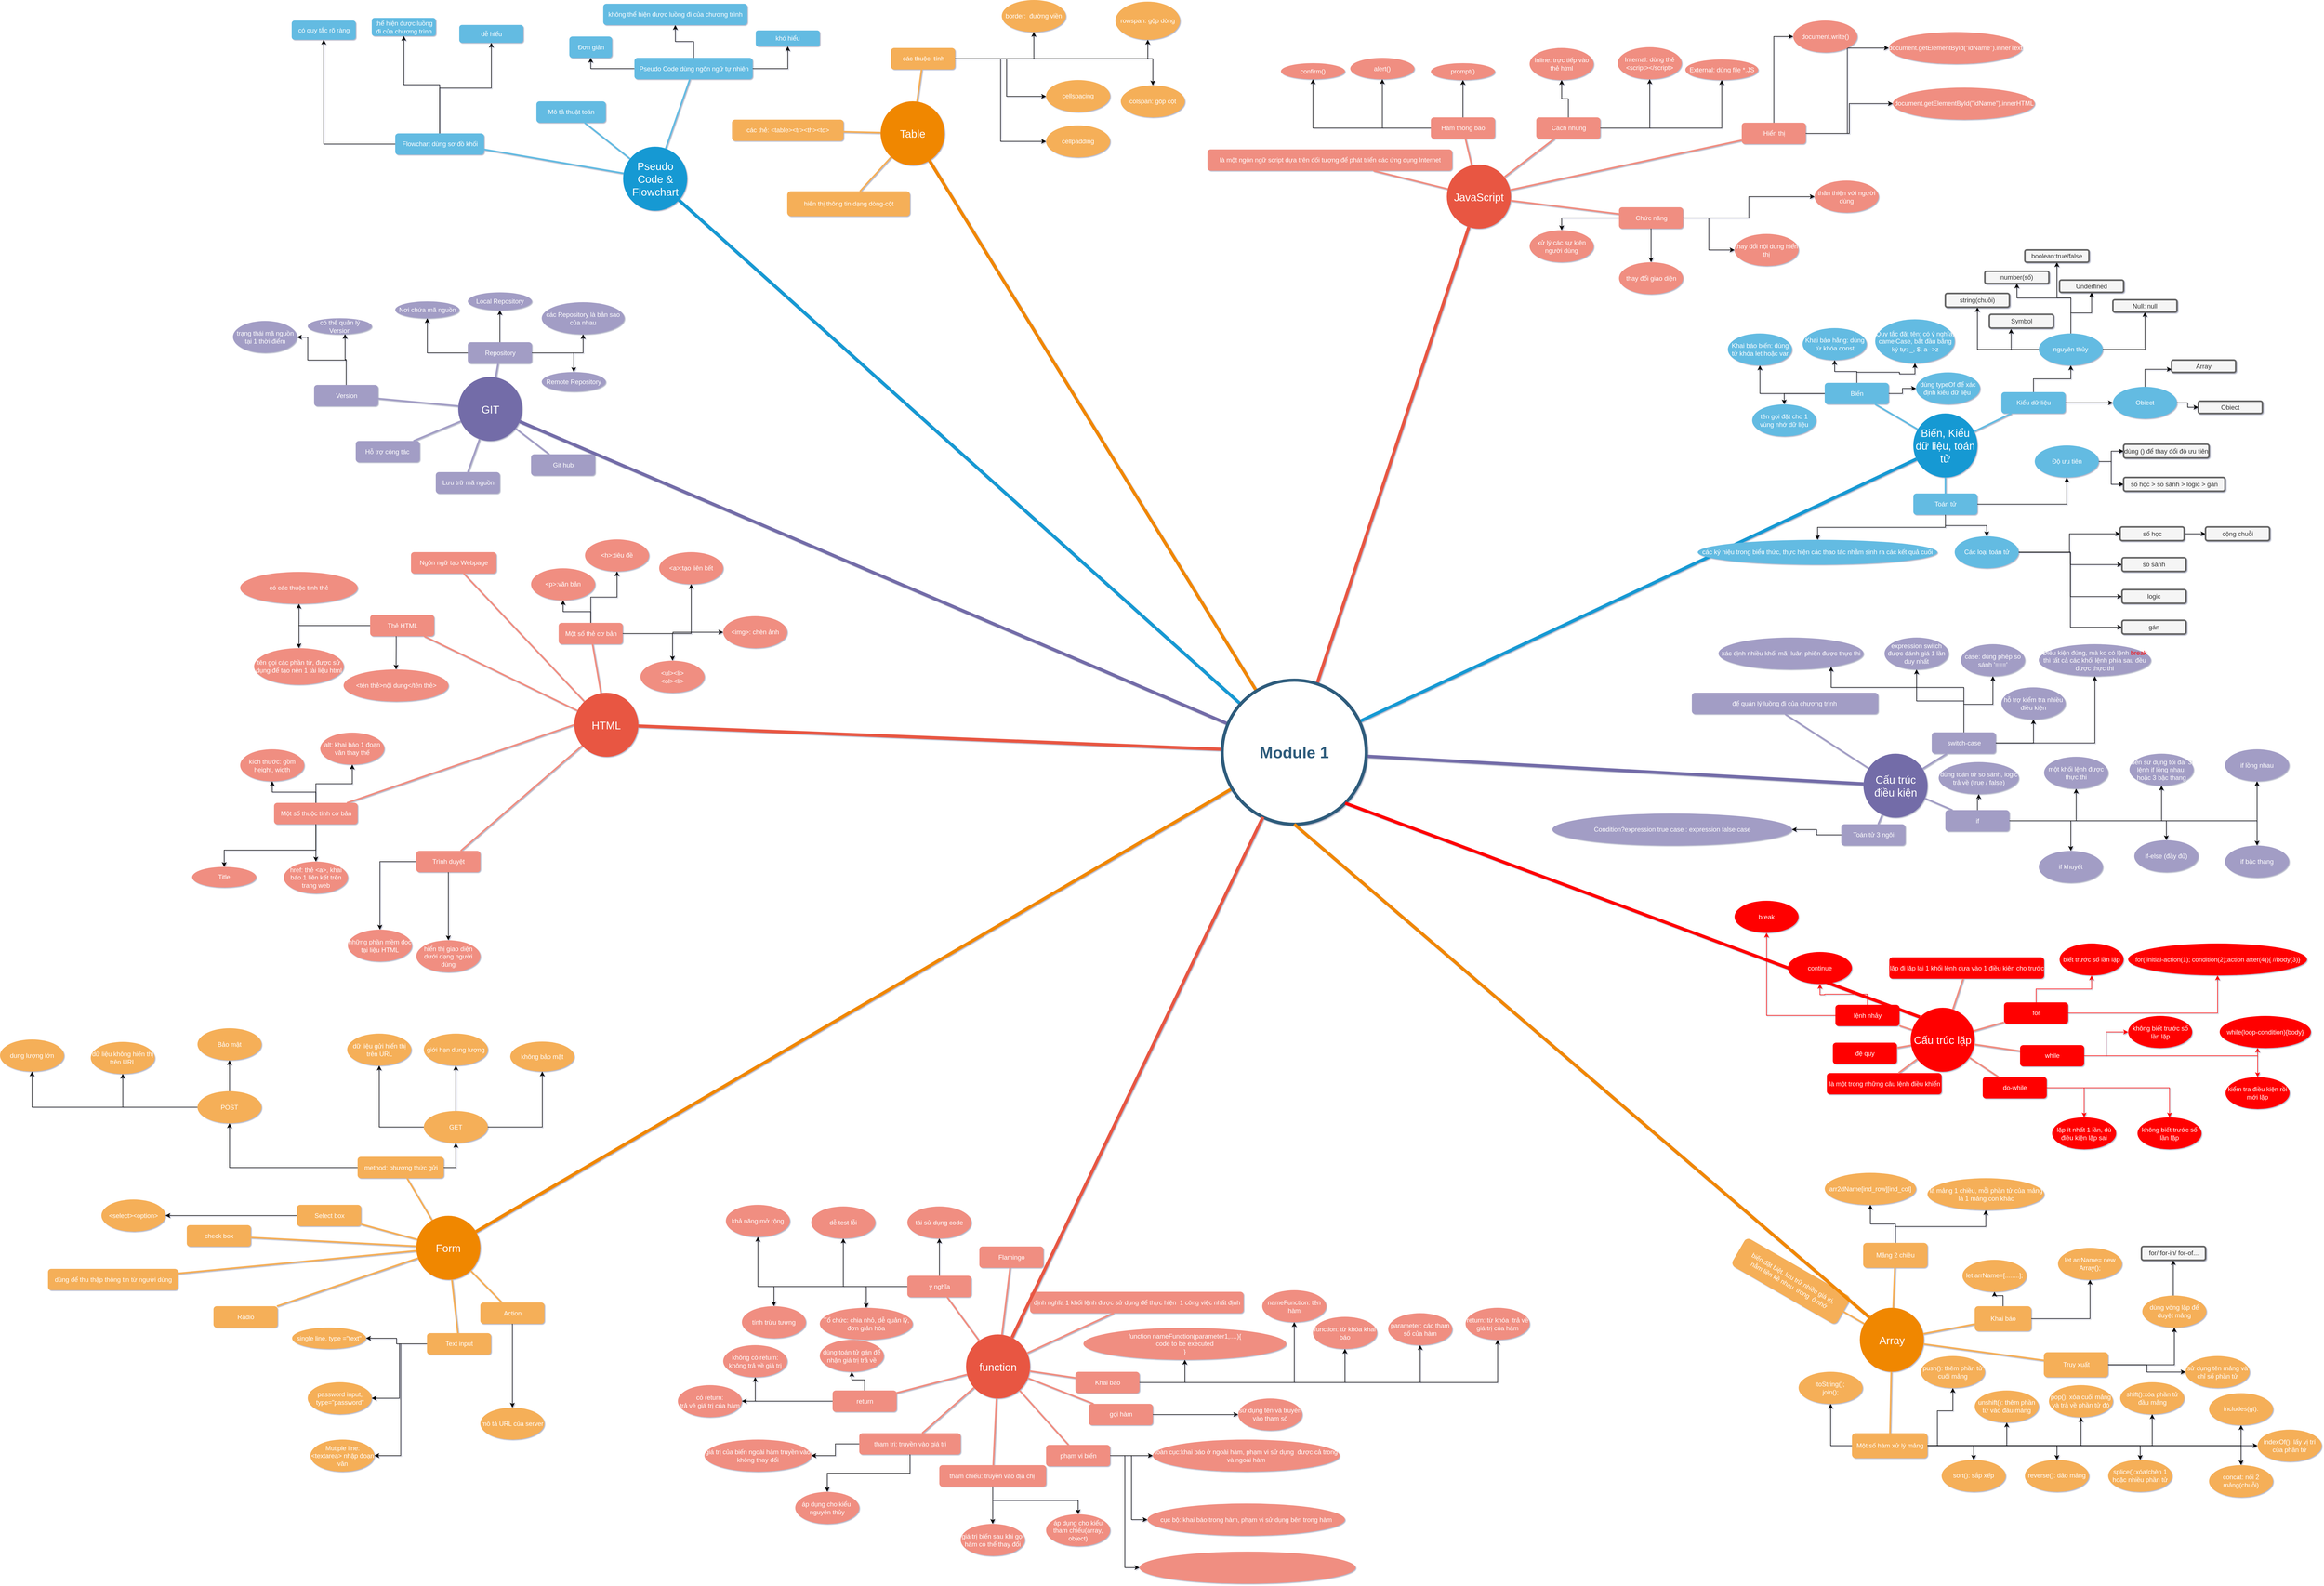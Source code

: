 <mxfile version="19.0.3" type="device"><diagram id="6a731a19-8d31-9384-78a2-239565b7b9f0" name="Page-1"><mxGraphModel dx="12034" dy="6490" grid="1" gridSize="10" guides="1" tooltips="1" connect="1" arrows="1" fold="1" page="1" pageScale="1" pageWidth="1654" pageHeight="1169" background="#ffffff" math="0" shadow="1"><root><mxCell id="0"/><mxCell id="1" parent="0"/><mxCell id="1350" value="Pseudo Code &amp;amp; Flowchart" style="ellipse;whiteSpace=wrap;html=1;shadow=0;fontFamily=Helvetica;fontSize=20;fontColor=#FFFFFF;align=center;strokeWidth=3;fillColor=#1699D3;strokeColor=none;" parent="1" vertex="1"><mxGeometry x="-342.5" y="495" width="120" height="120" as="geometry"/></mxCell><mxCell id="1351" value="Table" style="ellipse;whiteSpace=wrap;html=1;shadow=0;fontFamily=Helvetica;fontSize=20;fontColor=#FFFFFF;align=center;strokeWidth=3;fillColor=#F08705;strokeColor=none;gradientColor=none;" parent="1" vertex="1"><mxGeometry x="140" y="410" width="120" height="120" as="geometry"/></mxCell><mxCell id="1352" value="JavaScript" style="ellipse;whiteSpace=wrap;html=1;shadow=0;fontFamily=Helvetica;fontSize=20;fontColor=#FFFFFF;align=center;strokeWidth=3;fillColor=#E85642;strokeColor=none;" parent="1" vertex="1"><mxGeometry x="1201" y="528.5" width="120" height="120" as="geometry"/></mxCell><mxCell id="1353" value="Biến, Kiểu dữ liệu, toán tử" style="ellipse;whiteSpace=wrap;html=1;shadow=0;fontFamily=Helvetica;fontSize=20;fontColor=#FFFFFF;align=center;strokeWidth=3;fillColor=#1699D3;strokeColor=none;" parent="1" vertex="1"><mxGeometry x="2075" y="995" width="120" height="120" as="geometry"/></mxCell><mxCell id="1354" value="Cấu trúc điều kiện" style="ellipse;whiteSpace=wrap;html=1;shadow=0;fontFamily=Helvetica;fontSize=20;fontColor=#FFFFFF;align=center;strokeWidth=3;fillColor=#736ca8;strokeColor=none;" parent="1" vertex="1"><mxGeometry x="1981.5" y="1632.75" width="120" height="120" as="geometry"/></mxCell><mxCell id="1355" value="Form" style="ellipse;whiteSpace=wrap;html=1;shadow=0;fontFamily=Helvetica;fontSize=20;fontColor=#FFFFFF;align=center;strokeWidth=3;fillColor=#F08705;strokeColor=none;" parent="1" vertex="1"><mxGeometry x="-730" y="2499" width="120" height="120" as="geometry"/></mxCell><mxCell id="1356" value="HTML" style="ellipse;whiteSpace=wrap;html=1;shadow=0;fontFamily=Helvetica;fontSize=20;fontColor=#FFFFFF;align=center;strokeWidth=3;fillColor=#E85642;strokeColor=none;" parent="1" vertex="1"><mxGeometry x="-434" y="1518.5" width="120" height="120" as="geometry"/></mxCell><mxCell id="sBBYEXwTv6txIvXKgTxo-1661" value="" style="edgeStyle=orthogonalEdgeStyle;rounded=0;orthogonalLoop=1;jettySize=auto;html=1;" parent="1" source="1357" target="sBBYEXwTv6txIvXKgTxo-1660" edge="1"><mxGeometry relative="1" as="geometry"/></mxCell><mxCell id="sBBYEXwTv6txIvXKgTxo-1663" value="" style="edgeStyle=orthogonalEdgeStyle;rounded=0;orthogonalLoop=1;jettySize=auto;html=1;" parent="1" source="1357" target="sBBYEXwTv6txIvXKgTxo-1662" edge="1"><mxGeometry relative="1" as="geometry"/></mxCell><mxCell id="sBBYEXwTv6txIvXKgTxo-1665" value="" style="edgeStyle=orthogonalEdgeStyle;rounded=0;orthogonalLoop=1;jettySize=auto;html=1;" parent="1" source="1357" target="sBBYEXwTv6txIvXKgTxo-1664" edge="1"><mxGeometry relative="1" as="geometry"/></mxCell><mxCell id="sBBYEXwTv6txIvXKgTxo-1669" value="" style="edgeStyle=orthogonalEdgeStyle;rounded=0;orthogonalLoop=1;jettySize=auto;html=1;" parent="1" source="1357" target="sBBYEXwTv6txIvXKgTxo-1668" edge="1"><mxGeometry relative="1" as="geometry"><Array as="points"><mxPoint x="376" y="330.5"/><mxPoint x="376" y="400.5"/></Array></mxGeometry></mxCell><mxCell id="1NxbakTFFPr-aHSLNLd2-1620" style="edgeStyle=orthogonalEdgeStyle;rounded=0;orthogonalLoop=1;jettySize=auto;html=1;exitX=1;exitY=0.5;exitDx=0;exitDy=0;entryX=0;entryY=0.5;entryDx=0;entryDy=0;" parent="1" source="1357" target="sBBYEXwTv6txIvXKgTxo-1666" edge="1"><mxGeometry relative="1" as="geometry"/></mxCell><mxCell id="1357" value="các thuộc&amp;nbsp; tính" style="rounded=1;fillColor=#f5af58;strokeColor=none;strokeWidth=3;shadow=0;html=1;fontColor=#FFFFFF;" parent="1" vertex="1"><mxGeometry x="159.5" y="310" width="120" height="40" as="geometry"/></mxCell><mxCell id="1359" style="endArrow=none;strokeWidth=6;strokeColor=#1699D3;html=1;" parent="1" source="1515" target="1350" edge="1"><mxGeometry relative="1" as="geometry"/></mxCell><mxCell id="1360" style="endArrow=none;strokeWidth=6;strokeColor=#f08705;html=1;" parent="1" source="1515" target="1351" edge="1"><mxGeometry relative="1" as="geometry"/></mxCell><mxCell id="1361" style="endArrow=none;strokeWidth=6;strokeColor=#E85642;html=1;" parent="1" source="1515" target="1352" edge="1"><mxGeometry relative="1" as="geometry"/></mxCell><mxCell id="1362" style="endArrow=none;strokeWidth=6;strokeColor=#1699D3;html=1;" parent="1" source="1515" target="1353" edge="1"><mxGeometry relative="1" as="geometry"/></mxCell><mxCell id="1363" style="endArrow=none;strokeWidth=6;strokeColor=#736CA8;html=1;" parent="1" source="1515" target="1516" edge="1"><mxGeometry relative="1" as="geometry"/></mxCell><mxCell id="1364" style="endArrow=none;strokeWidth=6;strokeColor=#736ca8;html=1;" parent="1" source="1515" target="1354" edge="1"><mxGeometry relative="1" as="geometry"/></mxCell><mxCell id="1365" value="" style="edgeStyle=none;endArrow=none;strokeWidth=6;strokeColor=#F08705;html=1;" parent="1" source="1515" target="1355" edge="1"><mxGeometry x="-279" y="445" width="100" height="100" as="geometry"><mxPoint x="-279" y="545" as="sourcePoint"/><mxPoint x="-179" y="445" as="targetPoint"/></mxGeometry></mxCell><mxCell id="1366" value="" style="edgeStyle=none;endArrow=none;strokeWidth=6;strokeColor=#E85642;html=1;" parent="1" source="1515" target="1356" edge="1"><mxGeometry x="-279" y="445" width="100" height="100" as="geometry"><mxPoint x="-279" y="545" as="sourcePoint"/><mxPoint x="-179" y="445" as="targetPoint"/></mxGeometry></mxCell><mxCell id="1372" value="Mô tả thuật toán" style="rounded=1;fillColor=#64BBE2;strokeColor=none;strokeWidth=3;shadow=0;html=1;fontColor=#FFFFFF;" parent="1" vertex="1"><mxGeometry x="-505" y="410" width="130" height="40" as="geometry"/></mxCell><mxCell id="sBBYEXwTv6txIvXKgTxo-1547" value="" style="edgeStyle=orthogonalEdgeStyle;rounded=0;orthogonalLoop=1;jettySize=auto;html=1;" parent="1" source="1373" target="sBBYEXwTv6txIvXKgTxo-1546" edge="1"><mxGeometry relative="1" as="geometry"/></mxCell><mxCell id="sBBYEXwTv6txIvXKgTxo-1549" value="" style="edgeStyle=orthogonalEdgeStyle;rounded=0;orthogonalLoop=1;jettySize=auto;html=1;" parent="1" source="1373" target="sBBYEXwTv6txIvXKgTxo-1548" edge="1"><mxGeometry relative="1" as="geometry"/></mxCell><mxCell id="sBBYEXwTv6txIvXKgTxo-1658" style="edgeStyle=orthogonalEdgeStyle;rounded=0;orthogonalLoop=1;jettySize=auto;html=1;entryX=0.5;entryY=1;entryDx=0;entryDy=0;" parent="1" source="1373" target="sBBYEXwTv6txIvXKgTxo-1543" edge="1"><mxGeometry relative="1" as="geometry"/></mxCell><mxCell id="1373" value="Pseudo Code dùng ngôn ngữ tự nhiên" style="rounded=1;fillColor=#64BBE2;strokeColor=none;strokeWidth=3;shadow=0;html=1;fontColor=#FFFFFF;" parent="1" vertex="1"><mxGeometry x="-321.25" y="328.5" width="221.5" height="40" as="geometry"/></mxCell><mxCell id="sBBYEXwTv6txIvXKgTxo-1551" value="" style="edgeStyle=orthogonalEdgeStyle;rounded=0;orthogonalLoop=1;jettySize=auto;html=1;" parent="1" source="1374" target="sBBYEXwTv6txIvXKgTxo-1550" edge="1"><mxGeometry relative="1" as="geometry"/></mxCell><mxCell id="sBBYEXwTv6txIvXKgTxo-1553" value="" style="edgeStyle=orthogonalEdgeStyle;rounded=0;orthogonalLoop=1;jettySize=auto;html=1;" parent="1" source="1374" target="sBBYEXwTv6txIvXKgTxo-1552" edge="1"><mxGeometry relative="1" as="geometry"/></mxCell><mxCell id="sBBYEXwTv6txIvXKgTxo-1555" value="" style="edgeStyle=orthogonalEdgeStyle;rounded=0;orthogonalLoop=1;jettySize=auto;html=1;" parent="1" source="1374" target="sBBYEXwTv6txIvXKgTxo-1554" edge="1"><mxGeometry relative="1" as="geometry"/></mxCell><mxCell id="1374" value="Flowchart dùng sơ đồ khối" style="rounded=1;fillColor=#64BBE2;strokeColor=none;strokeWidth=3;shadow=0;html=1;fontColor=#FFFFFF;" parent="1" vertex="1"><mxGeometry x="-769.5" y="470" width="166.5" height="40" as="geometry"/></mxCell><mxCell id="1379" value="" style="edgeStyle=none;endArrow=none;strokeWidth=3;strokeColor=#64BBE2;html=1;entryX=1;entryY=0.75;entryDx=0;entryDy=0;" parent="1" source="1350" target="1374" edge="1"><mxGeometry x="-681.5" y="275" width="100" height="100" as="geometry"><mxPoint x="-681.5" y="375" as="sourcePoint"/><mxPoint x="-14.119" y="635" as="targetPoint"/></mxGeometry></mxCell><mxCell id="1384" value="" style="edgeStyle=none;endArrow=none;strokeWidth=3;strokeColor=#64BBE2;html=1;" parent="1" source="1350" target="1372" edge="1"><mxGeometry x="-681.5" y="275" width="100" height="100" as="geometry"><mxPoint x="-681.5" y="375" as="sourcePoint"/><mxPoint x="-581.5" y="275" as="targetPoint"/></mxGeometry></mxCell><mxCell id="1385" value="" style="edgeStyle=none;endArrow=none;strokeWidth=3;strokeColor=#64BBE2;html=1;" parent="1" source="1350" target="1373" edge="1"><mxGeometry x="-681.5" y="275" width="100" height="100" as="geometry"><mxPoint x="-681.5" y="375" as="sourcePoint"/><mxPoint x="-581.5" y="275" as="targetPoint"/></mxGeometry></mxCell><mxCell id="1388" value="các thẻ: &amp;lt;table&amp;gt;&amp;lt;tr&amp;gt;&amp;lt;th&amp;gt;&amp;lt;td&amp;gt;" style="rounded=1;fillColor=#f5af58;strokeColor=none;strokeWidth=3;shadow=0;html=1;fontColor=#FFFFFF;" parent="1" vertex="1"><mxGeometry x="-138.5" y="444.25" width="209" height="40" as="geometry"/></mxCell><mxCell id="1392" value="hiển thị thông tin dạng dòng-cột" style="rounded=1;fillColor=#f5af58;strokeColor=none;strokeWidth=3;shadow=0;html=1;fontColor=#FFFFFF;" parent="1" vertex="1"><mxGeometry x="-35" y="578.5" width="230" height="46.75" as="geometry"/></mxCell><mxCell id="1399" value="" style="edgeStyle=none;endArrow=none;strokeWidth=3;strokeColor=#F5AF58;html=1;" parent="1" source="1351" target="1357" edge="1"><mxGeometry x="-456.5" y="240" width="100" height="100" as="geometry"><mxPoint x="-456.5" y="340" as="sourcePoint"/><mxPoint x="-356.5" y="240" as="targetPoint"/></mxGeometry></mxCell><mxCell id="1400" value="" style="edgeStyle=none;endArrow=none;strokeWidth=3;strokeColor=#F5AF58;html=1;" parent="1" source="1351" target="1388" edge="1"><mxGeometry x="-456.5" y="240" width="100" height="100" as="geometry"><mxPoint x="-456.5" y="340" as="sourcePoint"/><mxPoint x="-356.5" y="240" as="targetPoint"/></mxGeometry></mxCell><mxCell id="1404" value="" style="edgeStyle=none;endArrow=none;strokeWidth=3;strokeColor=#F5AF58;html=1;" parent="1" source="1351" target="1392" edge="1"><mxGeometry x="-456.5" y="240" width="100" height="100" as="geometry"><mxPoint x="-456.5" y="340" as="sourcePoint"/><mxPoint x="-356.5" y="240" as="targetPoint"/></mxGeometry></mxCell><mxCell id="1NxbakTFFPr-aHSLNLd2-1565" value="" style="edgeStyle=orthogonalEdgeStyle;rounded=0;orthogonalLoop=1;jettySize=auto;html=1;" parent="1" source="1412" target="1NxbakTFFPr-aHSLNLd2-1564" edge="1"><mxGeometry relative="1" as="geometry"/></mxCell><mxCell id="1NxbakTFFPr-aHSLNLd2-1567" value="" style="edgeStyle=orthogonalEdgeStyle;rounded=0;orthogonalLoop=1;jettySize=auto;html=1;entryX=0;entryY=0.5;entryDx=0;entryDy=0;" parent="1" source="1412" target="1NxbakTFFPr-aHSLNLd2-1566" edge="1"><mxGeometry relative="1" as="geometry"/></mxCell><mxCell id="1NxbakTFFPr-aHSLNLd2-1621" style="edgeStyle=orthogonalEdgeStyle;rounded=0;orthogonalLoop=1;jettySize=auto;html=1;exitX=1;exitY=0.5;exitDx=0;exitDy=0;entryX=0;entryY=0.5;entryDx=0;entryDy=0;" parent="1" source="1412" target="1NxbakTFFPr-aHSLNLd2-1562" edge="1"><mxGeometry relative="1" as="geometry"/></mxCell><mxCell id="1NxbakTFFPr-aHSLNLd2-1622" style="edgeStyle=orthogonalEdgeStyle;rounded=0;orthogonalLoop=1;jettySize=auto;html=1;exitX=0.5;exitY=1;exitDx=0;exitDy=0;" parent="1" source="1412" target="1NxbakTFFPr-aHSLNLd2-1560" edge="1"><mxGeometry relative="1" as="geometry"/></mxCell><mxCell id="1412" value="Chức năng" style="rounded=1;fillColor=#f08e81;strokeColor=none;strokeWidth=3;shadow=0;html=1;fontColor=#FFFFFF;" parent="1" vertex="1"><mxGeometry x="1523.5" y="608.5" width="120" height="40" as="geometry"/></mxCell><mxCell id="1NxbakTFFPr-aHSLNLd2-1555" value="" style="edgeStyle=orthogonalEdgeStyle;rounded=0;orthogonalLoop=1;jettySize=auto;html=1;" parent="1" source="1416" target="1NxbakTFFPr-aHSLNLd2-1554" edge="1"><mxGeometry relative="1" as="geometry"/></mxCell><mxCell id="1NxbakTFFPr-aHSLNLd2-1557" value="" style="edgeStyle=orthogonalEdgeStyle;rounded=0;orthogonalLoop=1;jettySize=auto;html=1;" parent="1" source="1416" target="1NxbakTFFPr-aHSLNLd2-1556" edge="1"><mxGeometry relative="1" as="geometry"/></mxCell><mxCell id="1NxbakTFFPr-aHSLNLd2-1559" value="" style="edgeStyle=orthogonalEdgeStyle;rounded=0;orthogonalLoop=1;jettySize=auto;html=1;" parent="1" source="1416" target="1NxbakTFFPr-aHSLNLd2-1558" edge="1"><mxGeometry relative="1" as="geometry"/></mxCell><mxCell id="1416" value="Hàm thông báo" style="rounded=1;fillColor=#f08e81;strokeColor=none;strokeWidth=3;shadow=0;html=1;fontColor=#FFFFFF;" parent="1" vertex="1"><mxGeometry x="1171" y="440" width="120" height="40" as="geometry"/></mxCell><mxCell id="1417" value="là một ngôn ngữ script dựa trên đối tượng để phát triển các ứng dụng Internet" style="rounded=1;fillColor=#f08e81;strokeColor=none;strokeWidth=3;shadow=0;html=1;fontColor=#FFFFFF;" parent="1" vertex="1"><mxGeometry x="752.5" y="500" width="458.5" height="40" as="geometry"/></mxCell><mxCell id="1NxbakTFFPr-aHSLNLd2-1543" value="" style="edgeStyle=orthogonalEdgeStyle;rounded=0;orthogonalLoop=1;jettySize=auto;html=1;" parent="1" source="1418" target="1NxbakTFFPr-aHSLNLd2-1542" edge="1"><mxGeometry relative="1" as="geometry"/></mxCell><mxCell id="1NxbakTFFPr-aHSLNLd2-1545" value="" style="edgeStyle=orthogonalEdgeStyle;rounded=0;orthogonalLoop=1;jettySize=auto;html=1;" parent="1" source="1418" target="1NxbakTFFPr-aHSLNLd2-1544" edge="1"><mxGeometry relative="1" as="geometry"/></mxCell><mxCell id="1NxbakTFFPr-aHSLNLd2-1547" value="" style="edgeStyle=orthogonalEdgeStyle;rounded=0;orthogonalLoop=1;jettySize=auto;html=1;" parent="1" source="1418" target="1NxbakTFFPr-aHSLNLd2-1546" edge="1"><mxGeometry relative="1" as="geometry"/></mxCell><mxCell id="1418" value="Cách nhúng" style="rounded=1;fillColor=#f08e81;strokeColor=none;strokeWidth=3;shadow=0;html=1;fontColor=#FFFFFF;" parent="1" vertex="1"><mxGeometry x="1368.5" y="440" width="120" height="40" as="geometry"/></mxCell><mxCell id="1NxbakTFFPr-aHSLNLd2-1549" value="" style="edgeStyle=orthogonalEdgeStyle;rounded=0;orthogonalLoop=1;jettySize=auto;html=1;entryX=0;entryY=0.5;entryDx=0;entryDy=0;" parent="1" source="1419" target="1NxbakTFFPr-aHSLNLd2-1548" edge="1"><mxGeometry relative="1" as="geometry"/></mxCell><mxCell id="1NxbakTFFPr-aHSLNLd2-1553" style="edgeStyle=orthogonalEdgeStyle;rounded=0;orthogonalLoop=1;jettySize=auto;html=1;entryX=0;entryY=0.5;entryDx=0;entryDy=0;" parent="1" source="1419" target="1NxbakTFFPr-aHSLNLd2-1552" edge="1"><mxGeometry relative="1" as="geometry"><mxPoint x="1470" y="618.5" as="targetPoint"/></mxGeometry></mxCell><mxCell id="1NxbakTFFPr-aHSLNLd2-1623" style="edgeStyle=orthogonalEdgeStyle;rounded=0;orthogonalLoop=1;jettySize=auto;html=1;exitX=1;exitY=0.5;exitDx=0;exitDy=0;entryX=0;entryY=0.5;entryDx=0;entryDy=0;" parent="1" source="1419" target="1NxbakTFFPr-aHSLNLd2-1550" edge="1"><mxGeometry relative="1" as="geometry"/></mxCell><mxCell id="1419" value="Hiển thị" style="rounded=1;fillColor=#f08e81;strokeColor=none;strokeWidth=3;shadow=0;html=1;fontColor=#FFFFFF;" parent="1" vertex="1"><mxGeometry x="1753.5" y="450" width="120" height="40" as="geometry"/></mxCell><mxCell id="1427" value="" style="edgeStyle=none;endArrow=none;strokeWidth=3;strokeColor=#F08E81;html=1;" parent="1" source="1352" target="1416" edge="1"><mxGeometry x="-429" y="325" width="100" height="100" as="geometry"><mxPoint x="-429" y="425" as="sourcePoint"/><mxPoint x="-329" y="325" as="targetPoint"/></mxGeometry></mxCell><mxCell id="1428" value="" style="edgeStyle=none;endArrow=none;strokeWidth=3;strokeColor=#F08E81;html=1;" parent="1" source="1352" target="1417" edge="1"><mxGeometry x="-429" y="325" width="100" height="100" as="geometry"><mxPoint x="-429" y="425" as="sourcePoint"/><mxPoint x="-329" y="325" as="targetPoint"/></mxGeometry></mxCell><mxCell id="1429" value="" style="edgeStyle=none;endArrow=none;strokeWidth=3;strokeColor=#F08E81;html=1;" parent="1" source="1352" target="1418" edge="1"><mxGeometry x="-429" y="325" width="100" height="100" as="geometry"><mxPoint x="-429" y="425" as="sourcePoint"/><mxPoint x="-329" y="325" as="targetPoint"/></mxGeometry></mxCell><mxCell id="1430" value="" style="edgeStyle=none;endArrow=none;strokeWidth=3;strokeColor=#F08E81;html=1;" parent="1" source="1352" target="1419" edge="1"><mxGeometry x="-429" y="325" width="100" height="100" as="geometry"><mxPoint x="-429" y="425" as="sourcePoint"/><mxPoint x="-329" y="325" as="targetPoint"/></mxGeometry></mxCell><mxCell id="1431" value="" style="edgeStyle=none;endArrow=none;strokeWidth=3;strokeColor=#F08E81;html=1;" parent="1" source="1352" target="1412" edge="1"><mxGeometry x="-429" y="325" width="100" height="100" as="geometry"><mxPoint x="-429" y="425" as="sourcePoint"/><mxPoint x="-329" y="325" as="targetPoint"/></mxGeometry></mxCell><mxCell id="1NxbakTFFPr-aHSLNLd2-1569" value="" style="edgeStyle=orthogonalEdgeStyle;rounded=0;orthogonalLoop=1;jettySize=auto;html=1;" parent="1" source="1436" target="1NxbakTFFPr-aHSLNLd2-1568" edge="1"><mxGeometry relative="1" as="geometry"/></mxCell><mxCell id="1NxbakTFFPr-aHSLNLd2-1571" value="" style="edgeStyle=orthogonalEdgeStyle;rounded=0;orthogonalLoop=1;jettySize=auto;html=1;" parent="1" source="1436" target="1NxbakTFFPr-aHSLNLd2-1570" edge="1"><mxGeometry relative="1" as="geometry"/></mxCell><mxCell id="1NxbakTFFPr-aHSLNLd2-1573" value="" style="edgeStyle=orthogonalEdgeStyle;rounded=0;orthogonalLoop=1;jettySize=auto;html=1;" parent="1" source="1436" target="1NxbakTFFPr-aHSLNLd2-1572" edge="1"><mxGeometry relative="1" as="geometry"/></mxCell><mxCell id="1NxbakTFFPr-aHSLNLd2-1575" value="" style="edgeStyle=orthogonalEdgeStyle;rounded=0;orthogonalLoop=1;jettySize=auto;html=1;" parent="1" source="1436" target="1NxbakTFFPr-aHSLNLd2-1574" edge="1"><mxGeometry relative="1" as="geometry"/></mxCell><mxCell id="1NxbakTFFPr-aHSLNLd2-1611" value="" style="edgeStyle=orthogonalEdgeStyle;rounded=0;orthogonalLoop=1;jettySize=auto;html=1;" parent="1" source="1436" target="1NxbakTFFPr-aHSLNLd2-1610" edge="1"><mxGeometry relative="1" as="geometry"/></mxCell><mxCell id="1436" value="Biến" style="rounded=1;fillColor=#64BBE2;strokeColor=none;strokeWidth=3;shadow=0;html=1;fontColor=#FFFFFF;" parent="1" vertex="1"><mxGeometry x="1909" y="937.63" width="120" height="40" as="geometry"/></mxCell><mxCell id="1NxbakTFFPr-aHSLNLd2-1577" value="" style="edgeStyle=orthogonalEdgeStyle;rounded=0;orthogonalLoop=1;jettySize=auto;html=1;" parent="1" source="1440" target="1NxbakTFFPr-aHSLNLd2-1576" edge="1"><mxGeometry relative="1" as="geometry"/></mxCell><mxCell id="1NxbakTFFPr-aHSLNLd2-1579" value="" style="edgeStyle=orthogonalEdgeStyle;rounded=0;orthogonalLoop=1;jettySize=auto;html=1;" parent="1" source="1440" target="1NxbakTFFPr-aHSLNLd2-1578" edge="1"><mxGeometry relative="1" as="geometry"/></mxCell><mxCell id="1440" value="Kiểu dữ liệu" style="rounded=1;fillColor=#64BBE2;strokeColor=none;strokeWidth=3;shadow=0;html=1;fontColor=#FFFFFF;" parent="1" vertex="1"><mxGeometry x="2240" y="955" width="120" height="40" as="geometry"/></mxCell><mxCell id="1NxbakTFFPr-aHSLNLd2-1597" value="" style="edgeStyle=orthogonalEdgeStyle;rounded=0;orthogonalLoop=1;jettySize=auto;html=1;" parent="1" source="1443" target="1NxbakTFFPr-aHSLNLd2-1596" edge="1"><mxGeometry relative="1" as="geometry"/></mxCell><mxCell id="1NxbakTFFPr-aHSLNLd2-1599" value="" style="edgeStyle=orthogonalEdgeStyle;rounded=0;orthogonalLoop=1;jettySize=auto;html=1;" parent="1" source="1443" target="1NxbakTFFPr-aHSLNLd2-1598" edge="1"><mxGeometry relative="1" as="geometry"/></mxCell><mxCell id="1NxbakTFFPr-aHSLNLd2-1601" value="" style="edgeStyle=orthogonalEdgeStyle;rounded=0;orthogonalLoop=1;jettySize=auto;html=1;" parent="1" source="1443" target="1NxbakTFFPr-aHSLNLd2-1600" edge="1"><mxGeometry relative="1" as="geometry"/></mxCell><mxCell id="1443" value="Toán tử" style="rounded=1;fillColor=#64BBE2;strokeColor=none;strokeWidth=3;shadow=0;html=1;fontColor=#FFFFFF;" parent="1" vertex="1"><mxGeometry x="2075" y="1145" width="120" height="40" as="geometry"/></mxCell><mxCell id="1447" value="" style="edgeStyle=none;endArrow=none;strokeWidth=3;strokeColor=#64BBE2;html=1;" parent="1" source="1353" target="1436" edge="1"><mxGeometry x="115" y="385" width="100" height="100" as="geometry"><mxPoint x="115" y="485" as="sourcePoint"/><mxPoint x="215" y="385" as="targetPoint"/></mxGeometry></mxCell><mxCell id="1451" value="" style="edgeStyle=none;endArrow=none;strokeWidth=3;strokeColor=#64BBE2;html=1;" parent="1" source="1353" target="1440" edge="1"><mxGeometry x="115" y="385" width="100" height="100" as="geometry"><mxPoint x="115" y="485" as="sourcePoint"/><mxPoint x="215" y="385" as="targetPoint"/></mxGeometry></mxCell><mxCell id="1454" value="" style="edgeStyle=none;endArrow=none;strokeWidth=3;strokeColor=#64BBE2;html=1;" parent="1" source="1353" target="1443" edge="1"><mxGeometry x="115" y="385" width="100" height="100" as="geometry"><mxPoint x="115" y="485" as="sourcePoint"/><mxPoint x="215" y="385" as="targetPoint"/></mxGeometry></mxCell><mxCell id="1457" value="để quản lý luồng đi của chương trình&amp;nbsp;" style="rounded=1;fillColor=#a29dc5;strokeColor=none;strokeWidth=3;shadow=0;html=1;fontColor=#FFFFFF;" parent="1" vertex="1"><mxGeometry x="1660" y="1518.5" width="349" height="40" as="geometry"/></mxCell><mxCell id="t2Jj4KVuYhcjgGrHX0rI-1558" value="" style="edgeStyle=orthogonalEdgeStyle;rounded=0;orthogonalLoop=1;jettySize=auto;html=1;fontColor=#FFFFFF;" parent="1" source="1459" target="t2Jj4KVuYhcjgGrHX0rI-1557" edge="1"><mxGeometry relative="1" as="geometry"/></mxCell><mxCell id="t2Jj4KVuYhcjgGrHX0rI-1560" value="" style="edgeStyle=orthogonalEdgeStyle;rounded=0;orthogonalLoop=1;jettySize=auto;html=1;fontColor=#FFFFFF;" parent="1" source="1459" target="t2Jj4KVuYhcjgGrHX0rI-1559" edge="1"><mxGeometry relative="1" as="geometry"/></mxCell><mxCell id="t2Jj4KVuYhcjgGrHX0rI-1562" value="" style="edgeStyle=orthogonalEdgeStyle;rounded=0;orthogonalLoop=1;jettySize=auto;html=1;fontColor=#FFFFFF;" parent="1" source="1459" target="t2Jj4KVuYhcjgGrHX0rI-1561" edge="1"><mxGeometry relative="1" as="geometry"/></mxCell><mxCell id="t2Jj4KVuYhcjgGrHX0rI-1564" value="" style="edgeStyle=orthogonalEdgeStyle;rounded=0;orthogonalLoop=1;jettySize=auto;html=1;fontColor=#FFFFFF;" parent="1" source="1459" target="t2Jj4KVuYhcjgGrHX0rI-1563" edge="1"><mxGeometry relative="1" as="geometry"/></mxCell><mxCell id="t2Jj4KVuYhcjgGrHX0rI-1566" value="" style="edgeStyle=orthogonalEdgeStyle;rounded=0;orthogonalLoop=1;jettySize=auto;html=1;fontColor=#FFFFFF;" parent="1" source="1459" target="t2Jj4KVuYhcjgGrHX0rI-1565" edge="1"><mxGeometry relative="1" as="geometry"/></mxCell><mxCell id="t2Jj4KVuYhcjgGrHX0rI-1568" value="" style="edgeStyle=orthogonalEdgeStyle;rounded=0;orthogonalLoop=1;jettySize=auto;html=1;fontColor=#FFFFFF;" parent="1" source="1459" target="t2Jj4KVuYhcjgGrHX0rI-1567" edge="1"><mxGeometry relative="1" as="geometry"/></mxCell><mxCell id="t2Jj4KVuYhcjgGrHX0rI-1570" value="" style="edgeStyle=orthogonalEdgeStyle;rounded=0;orthogonalLoop=1;jettySize=auto;html=1;fontColor=#FFFFFF;" parent="1" source="1459" target="t2Jj4KVuYhcjgGrHX0rI-1569" edge="1"><mxGeometry relative="1" as="geometry"/></mxCell><mxCell id="1459" value="if" style="rounded=1;fillColor=#a29dc5;strokeColor=none;strokeWidth=3;shadow=0;html=1;fontColor=#FFFFFF;" parent="1" vertex="1"><mxGeometry x="2135" y="1738.5" width="120" height="40" as="geometry"/></mxCell><mxCell id="t2Jj4KVuYhcjgGrHX0rI-1547" value="" style="edgeStyle=orthogonalEdgeStyle;rounded=0;orthogonalLoop=1;jettySize=auto;html=1;" parent="1" source="1460" target="t2Jj4KVuYhcjgGrHX0rI-1546" edge="1"><mxGeometry relative="1" as="geometry"><Array as="points"><mxPoint x="2169" y="1508.5"/><mxPoint x="1921" y="1508.5"/></Array></mxGeometry></mxCell><mxCell id="t2Jj4KVuYhcjgGrHX0rI-1550" value="" style="edgeStyle=orthogonalEdgeStyle;rounded=0;orthogonalLoop=1;jettySize=auto;html=1;" parent="1" source="1460" target="t2Jj4KVuYhcjgGrHX0rI-1549" edge="1"><mxGeometry relative="1" as="geometry"/></mxCell><mxCell id="t2Jj4KVuYhcjgGrHX0rI-1552" value="" style="edgeStyle=orthogonalEdgeStyle;rounded=0;orthogonalLoop=1;jettySize=auto;html=1;" parent="1" source="1460" target="t2Jj4KVuYhcjgGrHX0rI-1551" edge="1"><mxGeometry relative="1" as="geometry"/></mxCell><mxCell id="t2Jj4KVuYhcjgGrHX0rI-1554" value="" style="edgeStyle=orthogonalEdgeStyle;rounded=0;orthogonalLoop=1;jettySize=auto;html=1;" parent="1" source="1460" target="t2Jj4KVuYhcjgGrHX0rI-1553" edge="1"><mxGeometry relative="1" as="geometry"/></mxCell><mxCell id="t2Jj4KVuYhcjgGrHX0rI-1556" value="" style="edgeStyle=orthogonalEdgeStyle;rounded=0;orthogonalLoop=1;jettySize=auto;html=1;fontColor=#FFFFFF;" parent="1" source="1460" target="t2Jj4KVuYhcjgGrHX0rI-1555" edge="1"><mxGeometry relative="1" as="geometry"/></mxCell><mxCell id="1460" value="switch-case" style="rounded=1;fillColor=#a29dc5;strokeColor=none;strokeWidth=3;shadow=0;html=1;fontColor=#FFFFFF;" parent="1" vertex="1"><mxGeometry x="2109.5" y="1592.75" width="120" height="40" as="geometry"/></mxCell><mxCell id="t2Jj4KVuYhcjgGrHX0rI-1545" value="" style="edgeStyle=orthogonalEdgeStyle;rounded=0;orthogonalLoop=1;jettySize=auto;html=1;" parent="1" source="1461" target="t2Jj4KVuYhcjgGrHX0rI-1544" edge="1"><mxGeometry relative="1" as="geometry"/></mxCell><mxCell id="1461" value="Toán tử 3 ngôi" style="rounded=1;fillColor=#a29dc5;strokeColor=none;strokeWidth=3;shadow=0;html=1;fontColor=#FFFFFF;" parent="1" vertex="1"><mxGeometry x="1940" y="1765" width="120" height="40" as="geometry"/></mxCell><mxCell id="1463" value="" style="edgeStyle=none;endArrow=none;strokeWidth=3;strokeColor=#A29DC5;html=1;" parent="1" source="1354" target="1460" edge="1"><mxGeometry x="509" y="375.25" width="100" height="100" as="geometry"><mxPoint x="509" y="475.25" as="sourcePoint"/><mxPoint x="609" y="375.25" as="targetPoint"/></mxGeometry></mxCell><mxCell id="1464" value="" style="edgeStyle=none;endArrow=none;strokeWidth=3;strokeColor=#A29DC5;html=1;" parent="1" source="1354" target="1461" edge="1"><mxGeometry x="509" y="375.25" width="100" height="100" as="geometry"><mxPoint x="509" y="475.25" as="sourcePoint"/><mxPoint x="609" y="375.25" as="targetPoint"/></mxGeometry></mxCell><mxCell id="1467" value="" style="edgeStyle=none;endArrow=none;strokeWidth=3;strokeColor=#A29DC5;html=1;entryX=0.5;entryY=1;entryDx=0;entryDy=0;" parent="1" source="1354" target="1457" edge="1"><mxGeometry x="509" y="375.25" width="100" height="100" as="geometry"><mxPoint x="509" y="475.25" as="sourcePoint"/><mxPoint x="1978.486" y="1605.75" as="targetPoint"/></mxGeometry></mxCell><mxCell id="sBBYEXwTv6txIvXKgTxo-1609" value="" style="edgeStyle=orthogonalEdgeStyle;rounded=0;orthogonalLoop=1;jettySize=auto;html=1;" parent="1" source="1468" target="sBBYEXwTv6txIvXKgTxo-1608" edge="1"><mxGeometry relative="1" as="geometry"/></mxCell><mxCell id="1468" value="Action" style="rounded=1;fillColor=#f5af58;strokeColor=none;strokeWidth=3;shadow=0;html=1;fontColor=#FFFFFF;" parent="1" vertex="1"><mxGeometry x="-610" y="2661.5" width="120" height="40" as="geometry"/></mxCell><mxCell id="sBBYEXwTv6txIvXKgTxo-1606" value="" style="edgeStyle=orthogonalEdgeStyle;rounded=0;orthogonalLoop=1;jettySize=auto;html=1;" parent="1" source="1469" target="sBBYEXwTv6txIvXKgTxo-1605" edge="1"><mxGeometry relative="1" as="geometry"/></mxCell><mxCell id="1469" value="Select box" style="rounded=1;fillColor=#f5af58;strokeColor=none;strokeWidth=3;shadow=0;html=1;fontColor=#FFFFFF;" parent="1" vertex="1"><mxGeometry x="-953.5" y="2478.5" width="120" height="40" as="geometry"/></mxCell><mxCell id="1470" value="Radio" style="rounded=1;fillColor=#f5af58;strokeColor=none;strokeWidth=3;shadow=0;html=1;fontColor=#FFFFFF;" parent="1" vertex="1"><mxGeometry x="-1110" y="2668.5" width="120" height="40" as="geometry"/></mxCell><mxCell id="1471" value="check box" style="rounded=1;fillColor=#f5af58;strokeColor=none;strokeWidth=3;shadow=0;html=1;fontColor=#FFFFFF;" parent="1" vertex="1"><mxGeometry x="-1160" y="2516.5" width="120" height="40" as="geometry"/></mxCell><mxCell id="sBBYEXwTv6txIvXKgTxo-1600" value="" style="edgeStyle=orthogonalEdgeStyle;rounded=0;orthogonalLoop=1;jettySize=auto;html=1;" parent="1" source="1472" target="sBBYEXwTv6txIvXKgTxo-1599" edge="1"><mxGeometry relative="1" as="geometry"/></mxCell><mxCell id="sBBYEXwTv6txIvXKgTxo-1602" value="" style="edgeStyle=orthogonalEdgeStyle;rounded=0;orthogonalLoop=1;jettySize=auto;html=1;entryX=1;entryY=0.5;entryDx=0;entryDy=0;" parent="1" source="1472" target="sBBYEXwTv6txIvXKgTxo-1601" edge="1"><mxGeometry relative="1" as="geometry"/></mxCell><mxCell id="sBBYEXwTv6txIvXKgTxo-1604" value="" style="edgeStyle=orthogonalEdgeStyle;rounded=0;orthogonalLoop=1;jettySize=auto;html=1;entryX=1;entryY=0.5;entryDx=0;entryDy=0;" parent="1" source="1472" target="sBBYEXwTv6txIvXKgTxo-1603" edge="1"><mxGeometry relative="1" as="geometry"/></mxCell><mxCell id="1472" value="Text input" style="rounded=1;fillColor=#f5af58;strokeColor=none;strokeWidth=3;shadow=0;html=1;fontColor=#FFFFFF;" parent="1" vertex="1"><mxGeometry x="-710" y="2719" width="120" height="40" as="geometry"/></mxCell><mxCell id="1473" value="dùng để thu thập thông tin từ người dùng" style="rounded=1;fillColor=#f5af58;strokeColor=none;strokeWidth=3;shadow=0;html=1;fontColor=#FFFFFF;" parent="1" vertex="1"><mxGeometry x="-1420" y="2598.5" width="243.5" height="40" as="geometry"/></mxCell><mxCell id="sBBYEXwTv6txIvXKgTxo-1613" value="" style="edgeStyle=orthogonalEdgeStyle;rounded=0;orthogonalLoop=1;jettySize=auto;html=1;exitX=0;exitY=0.5;exitDx=0;exitDy=0;" parent="1" source="1478" target="sBBYEXwTv6txIvXKgTxo-1612" edge="1"><mxGeometry relative="1" as="geometry"><mxPoint x="-1051.7" y="2147.5" as="sourcePoint"/></mxGeometry></mxCell><mxCell id="1NxbakTFFPr-aHSLNLd2-1629" style="edgeStyle=orthogonalEdgeStyle;rounded=0;orthogonalLoop=1;jettySize=auto;html=1;exitX=1;exitY=0.5;exitDx=0;exitDy=0;entryX=0.5;entryY=1;entryDx=0;entryDy=0;" parent="1" source="1478" target="sBBYEXwTv6txIvXKgTxo-1610" edge="1"><mxGeometry relative="1" as="geometry"><mxPoint x="-650" y="2368.5" as="targetPoint"/></mxGeometry></mxCell><mxCell id="1478" value="method: phương thức gửi" style="rounded=1;fillColor=#f5af58;strokeColor=none;strokeWidth=3;shadow=0;html=1;fontColor=#FFFFFF;" parent="1" vertex="1"><mxGeometry x="-840" y="2388.5" width="161.5" height="40" as="geometry"/></mxCell><mxCell id="1479" value="" style="edgeStyle=none;endArrow=none;strokeWidth=3;strokeColor=#F5AF58;html=1;" parent="1" source="1355" target="1478" edge="1"><mxGeometry x="-1650" y="1229" width="100" height="100" as="geometry"><mxPoint x="-1650" y="1329" as="sourcePoint"/><mxPoint x="-1550" y="1229" as="targetPoint"/></mxGeometry></mxCell><mxCell id="1480" value="" style="edgeStyle=none;endArrow=none;strokeWidth=3;strokeColor=#F5AF58;html=1;" parent="1" source="1355" target="1468" edge="1"><mxGeometry x="-1650" y="1229" width="100" height="100" as="geometry"><mxPoint x="-1650" y="1329" as="sourcePoint"/><mxPoint x="-1550" y="1229" as="targetPoint"/></mxGeometry></mxCell><mxCell id="1481" value="" style="edgeStyle=none;endArrow=none;strokeWidth=3;strokeColor=#F5AF58;html=1;" parent="1" source="1355" target="1469" edge="1"><mxGeometry x="-1650" y="1229" width="100" height="100" as="geometry"><mxPoint x="-1650" y="1329" as="sourcePoint"/><mxPoint x="-1550" y="1229" as="targetPoint"/></mxGeometry></mxCell><mxCell id="1482" value="" style="edgeStyle=none;endArrow=none;strokeWidth=3;strokeColor=#F5AF58;html=1;" parent="1" source="1355" target="1470" edge="1"><mxGeometry x="-1650" y="1229" width="100" height="100" as="geometry"><mxPoint x="-1650" y="1329" as="sourcePoint"/><mxPoint x="-1550" y="1229" as="targetPoint"/></mxGeometry></mxCell><mxCell id="1483" value="" style="edgeStyle=none;endArrow=none;strokeWidth=3;strokeColor=#F5AF58;html=1;" parent="1" source="1355" target="1471" edge="1"><mxGeometry x="-1650" y="1229" width="100" height="100" as="geometry"><mxPoint x="-1650" y="1329" as="sourcePoint"/><mxPoint x="-1550" y="1229" as="targetPoint"/></mxGeometry></mxCell><mxCell id="1484" value="" style="edgeStyle=none;endArrow=none;strokeWidth=3;strokeColor=#F5AF58;html=1;" parent="1" source="1355" target="1472" edge="1"><mxGeometry x="-1650" y="1229" width="100" height="100" as="geometry"><mxPoint x="-1650" y="1329" as="sourcePoint"/><mxPoint x="-1550" y="1229" as="targetPoint"/></mxGeometry></mxCell><mxCell id="1485" value="" style="edgeStyle=none;endArrow=none;strokeWidth=3;strokeColor=#F5AF58;html=1;" parent="1" source="1355" target="1473" edge="1"><mxGeometry x="-1650" y="1229" width="100" height="100" as="geometry"><mxPoint x="-1650" y="1329" as="sourcePoint"/><mxPoint x="-1550" y="1229" as="targetPoint"/></mxGeometry></mxCell><mxCell id="sBBYEXwTv6txIvXKgTxo-1571" value="" style="edgeStyle=orthogonalEdgeStyle;rounded=0;orthogonalLoop=1;jettySize=auto;html=1;" parent="1" source="1490" target="sBBYEXwTv6txIvXKgTxo-1570" edge="1"><mxGeometry relative="1" as="geometry"/></mxCell><mxCell id="1NxbakTFFPr-aHSLNLd2-1624" style="edgeStyle=orthogonalEdgeStyle;rounded=0;orthogonalLoop=1;jettySize=auto;html=1;exitX=0.5;exitY=1;exitDx=0;exitDy=0;entryX=0.5;entryY=0;entryDx=0;entryDy=0;" parent="1" source="1490" target="sBBYEXwTv6txIvXKgTxo-1572" edge="1"><mxGeometry relative="1" as="geometry"/></mxCell><mxCell id="1490" value="Trình duyệt" style="rounded=1;fillColor=#f08e81;strokeColor=none;strokeWidth=3;shadow=0;html=1;fontColor=#FFFFFF;" parent="1" vertex="1"><mxGeometry x="-730" y="1815" width="120" height="40" as="geometry"/></mxCell><mxCell id="sBBYEXwTv6txIvXKgTxo-1590" value="" style="edgeStyle=orthogonalEdgeStyle;rounded=0;orthogonalLoop=1;jettySize=auto;html=1;" parent="1" source="1491" target="sBBYEXwTv6txIvXKgTxo-1589" edge="1"><mxGeometry relative="1" as="geometry"/></mxCell><mxCell id="sBBYEXwTv6txIvXKgTxo-1592" value="" style="edgeStyle=orthogonalEdgeStyle;rounded=0;orthogonalLoop=1;jettySize=auto;html=1;" parent="1" source="1491" target="sBBYEXwTv6txIvXKgTxo-1591" edge="1"><mxGeometry relative="1" as="geometry"/></mxCell><mxCell id="sBBYEXwTv6txIvXKgTxo-1594" value="" style="edgeStyle=orthogonalEdgeStyle;rounded=0;orthogonalLoop=1;jettySize=auto;html=1;" parent="1" source="1491" target="sBBYEXwTv6txIvXKgTxo-1593" edge="1"><mxGeometry relative="1" as="geometry"/></mxCell><mxCell id="sBBYEXwTv6txIvXKgTxo-1596" value="" style="edgeStyle=orthogonalEdgeStyle;rounded=0;orthogonalLoop=1;jettySize=auto;html=1;" parent="1" source="1491" target="sBBYEXwTv6txIvXKgTxo-1595" edge="1"><mxGeometry relative="1" as="geometry"/></mxCell><mxCell id="sBBYEXwTv6txIvXKgTxo-1598" value="" style="edgeStyle=orthogonalEdgeStyle;rounded=0;orthogonalLoop=1;jettySize=auto;html=1;" parent="1" source="1491" target="sBBYEXwTv6txIvXKgTxo-1597" edge="1"><mxGeometry relative="1" as="geometry"/></mxCell><mxCell id="1491" value="Một số thẻ cơ bản" style="rounded=1;fillColor=#f08e81;strokeColor=none;strokeWidth=3;shadow=0;html=1;fontColor=#FFFFFF;" parent="1" vertex="1"><mxGeometry x="-463.25" y="1387.5" width="120" height="40" as="geometry"/></mxCell><mxCell id="sBBYEXwTv6txIvXKgTxo-1575" value="" style="edgeStyle=orthogonalEdgeStyle;rounded=0;orthogonalLoop=1;jettySize=auto;html=1;" parent="1" source="1495" target="sBBYEXwTv6txIvXKgTxo-1574" edge="1"><mxGeometry relative="1" as="geometry"/></mxCell><mxCell id="sBBYEXwTv6txIvXKgTxo-1577" value="" style="edgeStyle=orthogonalEdgeStyle;rounded=0;orthogonalLoop=1;jettySize=auto;html=1;" parent="1" source="1495" target="sBBYEXwTv6txIvXKgTxo-1576" edge="1"><mxGeometry relative="1" as="geometry"><Array as="points"><mxPoint x="-767.75" y="1432"/><mxPoint x="-767.75" y="1432"/></Array></mxGeometry></mxCell><mxCell id="sBBYEXwTv6txIvXKgTxo-1580" value="" style="edgeStyle=orthogonalEdgeStyle;rounded=0;orthogonalLoop=1;jettySize=auto;html=1;" parent="1" source="1495" target="sBBYEXwTv6txIvXKgTxo-1579" edge="1"><mxGeometry relative="1" as="geometry"/></mxCell><mxCell id="1495" value="Thẻ HTML" style="rounded=1;fillColor=#f08e81;strokeColor=none;strokeWidth=3;shadow=0;html=1;fontColor=#FFFFFF;" parent="1" vertex="1"><mxGeometry x="-816.5" y="1372.5" width="120" height="40" as="geometry"/></mxCell><mxCell id="1498" value="Ngôn ngữ tạo Webpage" style="rounded=1;fillColor=#f08e81;strokeColor=none;strokeWidth=3;shadow=0;html=1;fontColor=#FFFFFF;" parent="1" vertex="1"><mxGeometry x="-740" y="1255" width="160" height="40" as="geometry"/></mxCell><mxCell id="sBBYEXwTv6txIvXKgTxo-1582" value="" style="edgeStyle=orthogonalEdgeStyle;rounded=0;orthogonalLoop=1;jettySize=auto;html=1;" parent="1" source="1500" target="sBBYEXwTv6txIvXKgTxo-1581" edge="1"><mxGeometry relative="1" as="geometry"><Array as="points"><mxPoint x="-918" y="1813.5"/><mxPoint x="-1090" y="1813.5"/></Array></mxGeometry></mxCell><mxCell id="sBBYEXwTv6txIvXKgTxo-1584" value="" style="edgeStyle=orthogonalEdgeStyle;rounded=0;orthogonalLoop=1;jettySize=auto;html=1;" parent="1" source="1500" target="sBBYEXwTv6txIvXKgTxo-1583" edge="1"><mxGeometry relative="1" as="geometry"/></mxCell><mxCell id="sBBYEXwTv6txIvXKgTxo-1586" value="" style="edgeStyle=orthogonalEdgeStyle;rounded=0;orthogonalLoop=1;jettySize=auto;html=1;" parent="1" source="1500" target="sBBYEXwTv6txIvXKgTxo-1585" edge="1"><mxGeometry relative="1" as="geometry"/></mxCell><mxCell id="sBBYEXwTv6txIvXKgTxo-1588" value="" style="edgeStyle=orthogonalEdgeStyle;rounded=0;orthogonalLoop=1;jettySize=auto;html=1;" parent="1" source="1500" target="sBBYEXwTv6txIvXKgTxo-1587" edge="1"><mxGeometry relative="1" as="geometry"/></mxCell><mxCell id="1500" value="Một số thuộc tính cơ bản" style="rounded=1;fillColor=#f08e81;strokeColor=none;strokeWidth=3;shadow=0;html=1;fontColor=#FFFFFF;" parent="1" vertex="1"><mxGeometry x="-996.5" y="1725" width="156.5" height="40" as="geometry"/></mxCell><mxCell id="1503" value="" style="edgeStyle=none;endArrow=none;strokeWidth=3;strokeColor=#F08E81;html=1;" parent="1" source="1356" target="1490" edge="1"><mxGeometry x="-271.5" y="270" width="100" height="100" as="geometry"><mxPoint x="-271.5" y="370" as="sourcePoint"/><mxPoint x="-171.5" y="270" as="targetPoint"/></mxGeometry></mxCell><mxCell id="1504" value="" style="edgeStyle=none;endArrow=none;strokeWidth=3;strokeColor=#F08E81;html=1;" parent="1" source="1356" target="1491" edge="1"><mxGeometry x="-271.5" y="270" width="100" height="100" as="geometry"><mxPoint x="-271.5" y="370" as="sourcePoint"/><mxPoint x="-171.5" y="270" as="targetPoint"/></mxGeometry></mxCell><mxCell id="1508" value="" style="edgeStyle=none;endArrow=none;strokeWidth=3;strokeColor=#F08E81;html=1;" parent="1" source="1356" target="1495" edge="1"><mxGeometry x="-271.5" y="270" width="100" height="100" as="geometry"><mxPoint x="-271.5" y="370" as="sourcePoint"/><mxPoint x="-171.5" y="270" as="targetPoint"/></mxGeometry></mxCell><mxCell id="1511" value="" style="edgeStyle=none;endArrow=none;strokeWidth=3;strokeColor=#F08E81;html=1;" parent="1" source="1356" target="1498" edge="1"><mxGeometry x="-271.5" y="270" width="100" height="100" as="geometry"><mxPoint x="-271.5" y="370" as="sourcePoint"/><mxPoint x="-171.5" y="270" as="targetPoint"/></mxGeometry></mxCell><mxCell id="1513" value="" style="edgeStyle=none;endArrow=none;strokeWidth=3;strokeColor=#F08E81;html=1;exitX=0;exitY=0.5;exitDx=0;exitDy=0;" parent="1" source="1356" target="1500" edge="1"><mxGeometry x="-1201.5" y="307.5" width="100" height="100" as="geometry"><mxPoint x="-928.176" y="1526.955" as="sourcePoint"/><mxPoint x="-1101.5" y="307.5" as="targetPoint"/></mxGeometry></mxCell><mxCell id="1514" style="edgeStyle=orthogonalEdgeStyle;rounded=0;html=1;exitX=0.75;exitY=0;entryX=0.75;entryY=0;startArrow=none;startFill=0;endArrow=block;endFill=1;jettySize=auto;orthogonalLoop=1;strokeColor=#12aab5;strokeWidth=6;fontSize=20;fontColor=#2F5B7C;" parent="1" edge="1"><mxGeometry relative="1" as="geometry"><mxPoint x="1151" y="590" as="sourcePoint"/><mxPoint x="1151" y="590" as="targetPoint"/></mxGeometry></mxCell><mxCell id="1515" value="Module 1" style="ellipse;whiteSpace=wrap;html=1;shadow=0;fontFamily=Helvetica;fontSize=30;fontColor=#2F5B7C;align=center;strokeColor=#2F5B7C;strokeWidth=6;fillColor=#FFFFFF;fontStyle=1;gradientColor=none;" parent="1" vertex="1"><mxGeometry x="780" y="1495" width="270" height="270" as="geometry"/></mxCell><mxCell id="1516" value="GIT" style="ellipse;whiteSpace=wrap;html=1;shadow=0;fontFamily=Helvetica;fontSize=20;fontColor=#FFFFFF;align=center;strokeWidth=3;fillColor=#736ca8;strokeColor=none;" parent="1" vertex="1"><mxGeometry x="-651.5" y="926.5" width="120" height="120" as="geometry"/></mxCell><mxCell id="sBBYEXwTv6txIvXKgTxo-1563" value="" style="edgeStyle=orthogonalEdgeStyle;rounded=0;orthogonalLoop=1;jettySize=auto;html=1;" parent="1" source="1521" target="sBBYEXwTv6txIvXKgTxo-1562" edge="1"><mxGeometry relative="1" as="geometry"><Array as="points"><mxPoint x="-861.5" y="895"/><mxPoint x="-933.5" y="895"/><mxPoint x="-933.5" y="852"/></Array></mxGeometry></mxCell><mxCell id="sBBYEXwTv6txIvXKgTxo-1567" value="" style="edgeStyle=orthogonalEdgeStyle;rounded=0;orthogonalLoop=1;jettySize=auto;html=1;" parent="1" source="1521" target="sBBYEXwTv6txIvXKgTxo-1566" edge="1"><mxGeometry relative="1" as="geometry"><Array as="points"><mxPoint x="-861.5" y="894"/><mxPoint x="-863.5" y="894"/></Array></mxGeometry></mxCell><mxCell id="1521" value="Version" style="rounded=1;fillColor=#a29dc5;strokeColor=none;strokeWidth=3;shadow=0;html=1;fontColor=#FFFFFF;" parent="1" vertex="1"><mxGeometry x="-921.5" y="941.5" width="120" height="40" as="geometry"/></mxCell><mxCell id="sBBYEXwTv6txIvXKgTxo-1557" value="" style="edgeStyle=orthogonalEdgeStyle;rounded=0;orthogonalLoop=1;jettySize=auto;html=1;" parent="1" source="1523" target="sBBYEXwTv6txIvXKgTxo-1556" edge="1"><mxGeometry relative="1" as="geometry"/></mxCell><mxCell id="sBBYEXwTv6txIvXKgTxo-1559" value="" style="edgeStyle=orthogonalEdgeStyle;rounded=0;orthogonalLoop=1;jettySize=auto;html=1;" parent="1" source="1523" target="sBBYEXwTv6txIvXKgTxo-1558" edge="1"><mxGeometry relative="1" as="geometry"/></mxCell><mxCell id="sBBYEXwTv6txIvXKgTxo-1561" value="" style="edgeStyle=orthogonalEdgeStyle;rounded=0;orthogonalLoop=1;jettySize=auto;html=1;" parent="1" source="1523" target="sBBYEXwTv6txIvXKgTxo-1560" edge="1"><mxGeometry relative="1" as="geometry"/></mxCell><mxCell id="sBBYEXwTv6txIvXKgTxo-1569" value="" style="edgeStyle=orthogonalEdgeStyle;rounded=0;orthogonalLoop=1;jettySize=auto;html=1;" parent="1" source="1523" target="sBBYEXwTv6txIvXKgTxo-1568" edge="1"><mxGeometry relative="1" as="geometry"/></mxCell><mxCell id="1523" value="Repository" style="rounded=1;fillColor=#a29dc5;strokeColor=none;strokeWidth=3;shadow=0;html=1;fontColor=#FFFFFF;" parent="1" vertex="1"><mxGeometry x="-633.5" y="861.5" width="120" height="40" as="geometry"/></mxCell><mxCell id="1524" value="Git hub" style="rounded=1;fillColor=#a29dc5;strokeColor=none;strokeWidth=3;shadow=0;html=1;fontColor=#FFFFFF;" parent="1" vertex="1"><mxGeometry x="-515" y="1071.5" width="120" height="40" as="geometry"/></mxCell><mxCell id="1525" value="Hỗ trợ cộng tác&amp;nbsp;" style="rounded=1;fillColor=#a29dc5;strokeColor=none;strokeWidth=3;shadow=0;html=1;fontColor=#FFFFFF;" parent="1" vertex="1"><mxGeometry x="-843.5" y="1046.5" width="120" height="40" as="geometry"/></mxCell><mxCell id="1526" value="Lưu trữ mã nguồn" style="rounded=1;fillColor=#a29dc5;strokeColor=none;strokeWidth=3;shadow=0;html=1;fontColor=#FFFFFF;" parent="1" vertex="1"><mxGeometry x="-693.5" y="1105" width="120" height="40" as="geometry"/></mxCell><mxCell id="1533" value="" style="edgeStyle=none;endArrow=none;strokeWidth=3;strokeColor=#A29DC5;html=1;" parent="1" source="1516" target="1521" edge="1"><mxGeometry x="-2461.5" y="-98.5" width="100" height="100" as="geometry"><mxPoint x="-2461.5" y="1.5" as="sourcePoint"/><mxPoint x="-2361.5" y="-98.5" as="targetPoint"/></mxGeometry></mxCell><mxCell id="1535" value="" style="edgeStyle=none;endArrow=none;strokeWidth=3;strokeColor=#A29DC5;html=1;" parent="1" source="1516" target="1523" edge="1"><mxGeometry x="-2461.5" y="-98.5" width="100" height="100" as="geometry"><mxPoint x="-2461.5" y="1.5" as="sourcePoint"/><mxPoint x="-2361.5" y="-98.5" as="targetPoint"/></mxGeometry></mxCell><mxCell id="1536" value="" style="edgeStyle=none;endArrow=none;strokeWidth=3;strokeColor=#A29DC5;html=1;" parent="1" source="1516" target="1524" edge="1"><mxGeometry x="-2461.5" y="-98.5" width="100" height="100" as="geometry"><mxPoint x="-2461.5" y="1.5" as="sourcePoint"/><mxPoint x="-2361.5" y="-98.5" as="targetPoint"/></mxGeometry></mxCell><mxCell id="1537" value="" style="edgeStyle=none;endArrow=none;strokeWidth=3;strokeColor=#A29DC5;html=1;" parent="1" source="1516" target="1525" edge="1"><mxGeometry x="-2461.5" y="-98.5" width="100" height="100" as="geometry"><mxPoint x="-2461.5" y="1.5" as="sourcePoint"/><mxPoint x="-2361.5" y="-98.5" as="targetPoint"/></mxGeometry></mxCell><mxCell id="1538" value="" style="edgeStyle=none;endArrow=none;strokeWidth=3;strokeColor=#A29DC5;html=1;entryX=0.5;entryY=0;entryDx=0;entryDy=0;" parent="1" source="1516" target="1526" edge="1"><mxGeometry x="-2461.5" y="-98.5" width="100" height="100" as="geometry"><mxPoint x="-2461.5" y="1.5" as="sourcePoint"/><mxPoint x="-2361.5" y="-98.5" as="targetPoint"/></mxGeometry></mxCell><mxCell id="1541" value="" style="edgeStyle=none;endArrow=none;strokeWidth=3;strokeColor=#A29DC5;html=1;" parent="1" source="1354" target="1459" edge="1"><mxGeometry x="-916" y="70.25" width="100" height="100" as="geometry"><mxPoint x="-916" y="170.25" as="sourcePoint"/><mxPoint x="-816" y="70.25" as="targetPoint"/></mxGeometry></mxCell><mxCell id="1542" style="edgeStyle=none;rounded=0;html=1;exitX=0.5;exitY=1;endArrow=none;endFill=0;jettySize=auto;orthogonalLoop=1;strokeColor=#736CA8;strokeWidth=2;fillColor=#64bbe2;fontSize=20;fontColor=#23445D;" parent="1" edge="1"><mxGeometry relative="1" as="geometry"><mxPoint x="-753.5" y="821.5" as="sourcePoint"/><mxPoint x="-753.5" y="821.5" as="targetPoint"/></mxGeometry></mxCell><mxCell id="sBBYEXwTv6txIvXKgTxo-1543" value="Đơn giản" style="rounded=1;fillColor=#64BBE2;strokeColor=none;strokeWidth=3;shadow=0;html=1;fontColor=#FFFFFF;" parent="1" vertex="1"><mxGeometry x="-443.25" y="288.5" width="80" height="40" as="geometry"/></mxCell><mxCell id="sBBYEXwTv6txIvXKgTxo-1546" value="không thể hiện được luồng đi của chương trình" style="rounded=1;fillColor=#64BBE2;strokeColor=none;strokeWidth=3;shadow=0;html=1;fontColor=#FFFFFF;" parent="1" vertex="1"><mxGeometry x="-379.75" y="227" width="270" height="40" as="geometry"/></mxCell><mxCell id="sBBYEXwTv6txIvXKgTxo-1548" value="khó hiểu" style="whiteSpace=wrap;html=1;fillColor=#64BBE2;strokeColor=none;fontColor=#FFFFFF;rounded=1;strokeWidth=3;shadow=0;" parent="1" vertex="1"><mxGeometry x="-94" y="277" width="120" height="30" as="geometry"/></mxCell><mxCell id="sBBYEXwTv6txIvXKgTxo-1550" value="có quy tắc rõ ràng" style="whiteSpace=wrap;html=1;fillColor=#64BBE2;strokeColor=none;fontColor=#FFFFFF;rounded=1;strokeWidth=3;shadow=0;" parent="1" vertex="1"><mxGeometry x="-963.5" y="258.5" width="120" height="36" as="geometry"/></mxCell><mxCell id="sBBYEXwTv6txIvXKgTxo-1552" value="dễ hiểu" style="whiteSpace=wrap;html=1;fillColor=#64BBE2;strokeColor=none;fontColor=#FFFFFF;rounded=1;strokeWidth=3;shadow=0;" parent="1" vertex="1"><mxGeometry x="-649.5" y="266.75" width="120" height="33.5" as="geometry"/></mxCell><mxCell id="sBBYEXwTv6txIvXKgTxo-1554" value="thể hiện được luồng đi của chương trình" style="whiteSpace=wrap;html=1;fillColor=#64BBE2;strokeColor=none;fontColor=#FFFFFF;rounded=1;strokeWidth=3;shadow=0;" parent="1" vertex="1"><mxGeometry x="-813.5" y="253.5" width="120" height="34" as="geometry"/></mxCell><mxCell id="sBBYEXwTv6txIvXKgTxo-1556" value="Nơi chứa mã nguồn" style="ellipse;whiteSpace=wrap;html=1;fillColor=#a29dc5;strokeColor=none;fontColor=#FFFFFF;rounded=1;strokeWidth=3;shadow=0;" parent="1" vertex="1"><mxGeometry x="-769.5" y="785" width="120" height="31.5" as="geometry"/></mxCell><mxCell id="sBBYEXwTv6txIvXKgTxo-1558" value="Local Repository" style="ellipse;whiteSpace=wrap;html=1;fillColor=#a29dc5;strokeColor=none;fontColor=#FFFFFF;rounded=1;strokeWidth=3;shadow=0;" parent="1" vertex="1"><mxGeometry x="-633.5" y="768" width="120" height="33.5" as="geometry"/></mxCell><mxCell id="sBBYEXwTv6txIvXKgTxo-1560" value="Remote Repository" style="ellipse;whiteSpace=wrap;html=1;fillColor=#a29dc5;strokeColor=none;fontColor=#FFFFFF;rounded=1;strokeWidth=3;shadow=0;" parent="1" vertex="1"><mxGeometry x="-495" y="917.38" width="120" height="36.75" as="geometry"/></mxCell><mxCell id="sBBYEXwTv6txIvXKgTxo-1562" value="trạng thái mã nguồn tại 1 thời điểm" style="ellipse;whiteSpace=wrap;html=1;fillColor=#a29dc5;strokeColor=none;fontColor=#FFFFFF;rounded=1;strokeWidth=3;shadow=0;" parent="1" vertex="1"><mxGeometry x="-1073.5" y="821.5" width="120" height="60" as="geometry"/></mxCell><mxCell id="sBBYEXwTv6txIvXKgTxo-1566" value="có thể quản lý Version" style="ellipse;whiteSpace=wrap;html=1;fillColor=#a29dc5;strokeColor=none;fontColor=#FFFFFF;rounded=1;strokeWidth=3;shadow=0;" parent="1" vertex="1"><mxGeometry x="-933.5" y="816.5" width="120" height="30" as="geometry"/></mxCell><mxCell id="sBBYEXwTv6txIvXKgTxo-1568" value="các Repository là bản sao của nhau" style="ellipse;whiteSpace=wrap;html=1;fillColor=#a29dc5;strokeColor=none;fontColor=#FFFFFF;rounded=1;strokeWidth=3;shadow=0;" parent="1" vertex="1"><mxGeometry x="-495" y="786.5" width="155" height="60" as="geometry"/></mxCell><mxCell id="sBBYEXwTv6txIvXKgTxo-1570" value="những phần mềm đọc tại liệu HTML" style="ellipse;whiteSpace=wrap;html=1;fillColor=#f08e81;strokeColor=none;fontColor=#FFFFFF;rounded=1;strokeWidth=3;shadow=0;" parent="1" vertex="1"><mxGeometry x="-858.25" y="1962.5" width="120" height="60" as="geometry"/></mxCell><mxCell id="sBBYEXwTv6txIvXKgTxo-1572" value="hiển thị giao diện dưới dạng người dùng" style="ellipse;whiteSpace=wrap;html=1;fillColor=#f08e81;strokeColor=none;fontColor=#FFFFFF;rounded=1;strokeWidth=3;shadow=0;" parent="1" vertex="1"><mxGeometry x="-730" y="1982.5" width="120" height="60" as="geometry"/></mxCell><mxCell id="sBBYEXwTv6txIvXKgTxo-1574" value="tên gọi các phần tử, được sử dụng để tạo nên 1 tài liệu html" style="ellipse;whiteSpace=wrap;html=1;fillColor=#f08e81;strokeColor=none;fontColor=#FFFFFF;rounded=1;strokeWidth=3;shadow=0;" parent="1" vertex="1"><mxGeometry x="-1034" y="1435" width="168" height="68.5" as="geometry"/></mxCell><mxCell id="sBBYEXwTv6txIvXKgTxo-1576" value="&amp;lt;tên thẻ&amp;gt;nội dung&amp;lt;/tên thẻ&amp;gt;" style="ellipse;whiteSpace=wrap;html=1;fillColor=#f08e81;strokeColor=none;fontColor=#FFFFFF;rounded=1;strokeWidth=3;shadow=0;" parent="1" vertex="1"><mxGeometry x="-866.25" y="1475" width="196.5" height="60" as="geometry"/></mxCell><mxCell id="sBBYEXwTv6txIvXKgTxo-1579" value="có các thuộc tính thẻ" style="ellipse;whiteSpace=wrap;html=1;fillColor=#f08e81;strokeColor=none;fontColor=#FFFFFF;rounded=1;strokeWidth=3;shadow=0;" parent="1" vertex="1"><mxGeometry x="-1060" y="1292" width="220" height="60" as="geometry"/></mxCell><mxCell id="sBBYEXwTv6txIvXKgTxo-1581" value="Title" style="ellipse;whiteSpace=wrap;html=1;fillColor=#f08e81;strokeColor=none;fontColor=#FFFFFF;rounded=1;strokeWidth=3;shadow=0;" parent="1" vertex="1"><mxGeometry x="-1150" y="1845" width="120" height="38.5" as="geometry"/></mxCell><mxCell id="sBBYEXwTv6txIvXKgTxo-1583" value="href: thẻ &amp;lt;a&amp;gt;, khai báo 1 liên kết trên trang web" style="ellipse;whiteSpace=wrap;html=1;fillColor=#f08e81;strokeColor=none;fontColor=#FFFFFF;rounded=1;strokeWidth=3;shadow=0;" parent="1" vertex="1"><mxGeometry x="-978.25" y="1835" width="120" height="60" as="geometry"/></mxCell><mxCell id="sBBYEXwTv6txIvXKgTxo-1585" value="kích thước: gồm height, width" style="ellipse;whiteSpace=wrap;html=1;fillColor=#f08e81;strokeColor=none;fontColor=#FFFFFF;rounded=1;strokeWidth=3;shadow=0;" parent="1" vertex="1"><mxGeometry x="-1060" y="1624.5" width="120" height="60" as="geometry"/></mxCell><mxCell id="sBBYEXwTv6txIvXKgTxo-1587" value="alt: khai báo 1 đoạn văn thay thế" style="ellipse;whiteSpace=wrap;html=1;fillColor=#f08e81;strokeColor=none;fontColor=#FFFFFF;rounded=1;strokeWidth=3;shadow=0;" parent="1" vertex="1"><mxGeometry x="-910" y="1593.25" width="120" height="60" as="geometry"/></mxCell><mxCell id="sBBYEXwTv6txIvXKgTxo-1589" value="&amp;lt;h&amp;gt;:tiêu đề" style="ellipse;whiteSpace=wrap;html=1;fillColor=#f08e81;strokeColor=none;fontColor=#FFFFFF;rounded=1;strokeWidth=3;shadow=0;" parent="1" vertex="1"><mxGeometry x="-414" y="1231.13" width="120" height="60" as="geometry"/></mxCell><mxCell id="sBBYEXwTv6txIvXKgTxo-1591" value="&amp;lt;p&amp;gt;:văn bản" style="ellipse;whiteSpace=wrap;html=1;fillColor=#f08e81;strokeColor=none;fontColor=#FFFFFF;rounded=1;strokeWidth=3;shadow=0;" parent="1" vertex="1"><mxGeometry x="-515" y="1285.25" width="120" height="60" as="geometry"/></mxCell><mxCell id="sBBYEXwTv6txIvXKgTxo-1593" value="&amp;lt;a&amp;gt;:tạo liên kết" style="ellipse;whiteSpace=wrap;html=1;fillColor=#f08e81;strokeColor=none;fontColor=#FFFFFF;rounded=1;strokeWidth=3;shadow=0;" parent="1" vertex="1"><mxGeometry x="-275" y="1255" width="120" height="60" as="geometry"/></mxCell><mxCell id="sBBYEXwTv6txIvXKgTxo-1595" value="&amp;lt;img&amp;gt;: chèn ảnh" style="ellipse;whiteSpace=wrap;html=1;fillColor=#f08e81;strokeColor=none;fontColor=#FFFFFF;rounded=1;strokeWidth=3;shadow=0;" parent="1" vertex="1"><mxGeometry x="-155" y="1375" width="120" height="60" as="geometry"/></mxCell><mxCell id="sBBYEXwTv6txIvXKgTxo-1597" value="&amp;lt;ul&amp;gt;&amp;lt;li&amp;gt;&lt;br&gt;&amp;lt;ol&amp;gt;&amp;lt;li&amp;gt;" style="ellipse;whiteSpace=wrap;html=1;fillColor=#f08e81;strokeColor=none;fontColor=#FFFFFF;rounded=1;strokeWidth=3;shadow=0;" parent="1" vertex="1"><mxGeometry x="-310" y="1458.5" width="120" height="60" as="geometry"/></mxCell><mxCell id="sBBYEXwTv6txIvXKgTxo-1599" value="single line, type =&quot;text&quot;" style="ellipse;whiteSpace=wrap;html=1;fillColor=#f5af58;strokeColor=none;fontColor=#FFFFFF;rounded=1;strokeWidth=3;shadow=0;" parent="1" vertex="1"><mxGeometry x="-962.75" y="2708.5" width="138.5" height="40" as="geometry"/></mxCell><mxCell id="sBBYEXwTv6txIvXKgTxo-1601" value="password input, type=&quot;password&quot;" style="ellipse;whiteSpace=wrap;html=1;fillColor=#f5af58;strokeColor=none;fontColor=#FFFFFF;rounded=1;strokeWidth=3;shadow=0;" parent="1" vertex="1"><mxGeometry x="-933.5" y="2811" width="120" height="60" as="geometry"/></mxCell><mxCell id="sBBYEXwTv6txIvXKgTxo-1603" value="Mutiple line: &amp;lt;textarea&amp;gt; nhập đoạn văn" style="ellipse;whiteSpace=wrap;html=1;fillColor=#f5af58;strokeColor=none;fontColor=#FFFFFF;rounded=1;strokeWidth=3;shadow=0;" parent="1" vertex="1"><mxGeometry x="-928.5" y="2918.5" width="120" height="60" as="geometry"/></mxCell><mxCell id="sBBYEXwTv6txIvXKgTxo-1605" value="&amp;lt;select&amp;gt;&amp;lt;option&amp;gt;" style="ellipse;whiteSpace=wrap;html=1;fillColor=#f5af58;strokeColor=none;fontColor=#FFFFFF;rounded=1;strokeWidth=3;shadow=0;" parent="1" vertex="1"><mxGeometry x="-1320" y="2468.5" width="120" height="60" as="geometry"/></mxCell><mxCell id="sBBYEXwTv6txIvXKgTxo-1607" style="edgeStyle=orthogonalEdgeStyle;rounded=0;orthogonalLoop=1;jettySize=auto;html=1;exitX=0.5;exitY=1;exitDx=0;exitDy=0;" parent="1" source="1471" target="1471" edge="1"><mxGeometry relative="1" as="geometry"/></mxCell><mxCell id="sBBYEXwTv6txIvXKgTxo-1608" value="mô tả URL của server" style="ellipse;whiteSpace=wrap;html=1;fillColor=#f5af58;strokeColor=none;fontColor=#FFFFFF;rounded=1;strokeWidth=3;shadow=0;" parent="1" vertex="1"><mxGeometry x="-610" y="2858.5" width="120" height="60" as="geometry"/></mxCell><mxCell id="sBBYEXwTv6txIvXKgTxo-1618" value="" style="edgeStyle=orthogonalEdgeStyle;rounded=0;orthogonalLoop=1;jettySize=auto;html=1;" parent="1" source="sBBYEXwTv6txIvXKgTxo-1610" target="sBBYEXwTv6txIvXKgTxo-1617" edge="1"><mxGeometry relative="1" as="geometry"/></mxCell><mxCell id="sBBYEXwTv6txIvXKgTxo-1620" value="" style="edgeStyle=orthogonalEdgeStyle;rounded=0;orthogonalLoop=1;jettySize=auto;html=1;" parent="1" source="sBBYEXwTv6txIvXKgTxo-1610" target="sBBYEXwTv6txIvXKgTxo-1619" edge="1"><mxGeometry relative="1" as="geometry"/></mxCell><mxCell id="sBBYEXwTv6txIvXKgTxo-1622" value="" style="edgeStyle=orthogonalEdgeStyle;rounded=0;orthogonalLoop=1;jettySize=auto;html=1;entryX=0.5;entryY=1;entryDx=0;entryDy=0;" parent="1" source="sBBYEXwTv6txIvXKgTxo-1610" target="sBBYEXwTv6txIvXKgTxo-1621" edge="1"><mxGeometry relative="1" as="geometry"/></mxCell><mxCell id="sBBYEXwTv6txIvXKgTxo-1610" value="GET" style="ellipse;whiteSpace=wrap;html=1;fillColor=#f5af58;strokeColor=none;fontColor=#FFFFFF;rounded=1;strokeWidth=3;shadow=0;" parent="1" vertex="1"><mxGeometry x="-716" y="2302.5" width="120" height="60" as="geometry"/></mxCell><mxCell id="sBBYEXwTv6txIvXKgTxo-1624" value="" style="edgeStyle=orthogonalEdgeStyle;rounded=0;orthogonalLoop=1;jettySize=auto;html=1;exitX=0.5;exitY=0;exitDx=0;exitDy=0;" parent="1" source="sBBYEXwTv6txIvXKgTxo-1612" target="sBBYEXwTv6txIvXKgTxo-1623" edge="1"><mxGeometry relative="1" as="geometry"/></mxCell><mxCell id="sBBYEXwTv6txIvXKgTxo-1626" value="" style="edgeStyle=orthogonalEdgeStyle;rounded=0;orthogonalLoop=1;jettySize=auto;html=1;entryX=0.5;entryY=1;entryDx=0;entryDy=0;" parent="1" source="sBBYEXwTv6txIvXKgTxo-1612" target="sBBYEXwTv6txIvXKgTxo-1625" edge="1"><mxGeometry relative="1" as="geometry"><mxPoint x="-940" y="2295.5" as="targetPoint"/></mxGeometry></mxCell><mxCell id="sBBYEXwTv6txIvXKgTxo-1628" value="" style="edgeStyle=orthogonalEdgeStyle;rounded=0;orthogonalLoop=1;jettySize=auto;html=1;" parent="1" source="sBBYEXwTv6txIvXKgTxo-1612" target="sBBYEXwTv6txIvXKgTxo-1627" edge="1"><mxGeometry relative="1" as="geometry"/></mxCell><mxCell id="sBBYEXwTv6txIvXKgTxo-1612" value="POST" style="ellipse;whiteSpace=wrap;html=1;fillColor=#f5af58;strokeColor=none;fontColor=#FFFFFF;rounded=1;strokeWidth=3;shadow=0;" parent="1" vertex="1"><mxGeometry x="-1140" y="2265.5" width="120" height="60" as="geometry"/></mxCell><mxCell id="sBBYEXwTv6txIvXKgTxo-1617" value="không bảo mật" style="ellipse;whiteSpace=wrap;html=1;fillColor=#f5af58;strokeColor=none;fontColor=#FFFFFF;rounded=1;strokeWidth=3;shadow=0;" parent="1" vertex="1"><mxGeometry x="-554" y="2172.5" width="120" height="56" as="geometry"/></mxCell><mxCell id="sBBYEXwTv6txIvXKgTxo-1619" value="giới hạn dung lượng" style="ellipse;whiteSpace=wrap;html=1;fillColor=#f5af58;strokeColor=none;fontColor=#FFFFFF;rounded=1;strokeWidth=3;shadow=0;" parent="1" vertex="1"><mxGeometry x="-716" y="2157.5" width="120" height="60" as="geometry"/></mxCell><mxCell id="sBBYEXwTv6txIvXKgTxo-1621" value="dữ liệu gửi hiển thị trên URL" style="ellipse;whiteSpace=wrap;html=1;fillColor=#f5af58;strokeColor=none;fontColor=#FFFFFF;rounded=1;strokeWidth=3;shadow=0;" parent="1" vertex="1"><mxGeometry x="-859.5" y="2157.5" width="120" height="60" as="geometry"/></mxCell><mxCell id="sBBYEXwTv6txIvXKgTxo-1623" value="Bảo mật" style="ellipse;whiteSpace=wrap;html=1;fillColor=#f5af58;strokeColor=none;fontColor=#FFFFFF;rounded=1;strokeWidth=3;shadow=0;" parent="1" vertex="1"><mxGeometry x="-1140" y="2147.5" width="120" height="60" as="geometry"/></mxCell><mxCell id="sBBYEXwTv6txIvXKgTxo-1625" value="dung lượng lớn" style="ellipse;whiteSpace=wrap;html=1;fillColor=#f5af58;strokeColor=none;fontColor=#FFFFFF;rounded=1;strokeWidth=3;shadow=0;" parent="1" vertex="1"><mxGeometry x="-1510" y="2168.5" width="120" height="60" as="geometry"/></mxCell><mxCell id="sBBYEXwTv6txIvXKgTxo-1627" value="dữ liệu không hiển thị trên URL" style="ellipse;whiteSpace=wrap;html=1;fillColor=#f5af58;strokeColor=none;fontColor=#FFFFFF;rounded=1;strokeWidth=3;shadow=0;" parent="1" vertex="1"><mxGeometry x="-1340" y="2173" width="120" height="60" as="geometry"/></mxCell><mxCell id="sBBYEXwTv6txIvXKgTxo-1629" value="function" style="ellipse;whiteSpace=wrap;html=1;shadow=0;fontFamily=Helvetica;fontSize=20;fontColor=#FFFFFF;align=center;strokeWidth=3;fillColor=#E85642;strokeColor=none;" parent="1" vertex="1"><mxGeometry x="300" y="2721.5" width="120" height="120" as="geometry"/></mxCell><mxCell id="QugkTruCnWLz3Tj1tXvO-1575" value="" style="edgeStyle=orthogonalEdgeStyle;rounded=0;orthogonalLoop=1;jettySize=auto;html=1;" parent="1" source="sBBYEXwTv6txIvXKgTxo-1630" target="QugkTruCnWLz3Tj1tXvO-1574" edge="1"><mxGeometry relative="1" as="geometry"/></mxCell><mxCell id="QugkTruCnWLz3Tj1tXvO-1581" value="" style="edgeStyle=orthogonalEdgeStyle;rounded=0;orthogonalLoop=1;jettySize=auto;html=1;" parent="1" source="sBBYEXwTv6txIvXKgTxo-1630" target="QugkTruCnWLz3Tj1tXvO-1580" edge="1"><mxGeometry relative="1" as="geometry"/></mxCell><mxCell id="sBBYEXwTv6txIvXKgTxo-1630" value="tham trị: truyền vào giá trị" style="rounded=1;fillColor=#f08e81;strokeColor=none;strokeWidth=3;shadow=0;html=1;fontColor=#FFFFFF;" parent="1" vertex="1"><mxGeometry x="100" y="2906.5" width="190" height="40" as="geometry"/></mxCell><mxCell id="QugkTruCnWLz3Tj1tXvO-1548" value="" style="edgeStyle=orthogonalEdgeStyle;rounded=0;orthogonalLoop=1;jettySize=auto;html=1;exitX=1;exitY=0.5;exitDx=0;exitDy=0;" parent="1" source="sBBYEXwTv6txIvXKgTxo-1631" target="QugkTruCnWLz3Tj1tXvO-1547" edge="1"><mxGeometry relative="1" as="geometry"/></mxCell><mxCell id="QugkTruCnWLz3Tj1tXvO-1550" value="" style="edgeStyle=orthogonalEdgeStyle;rounded=0;orthogonalLoop=1;jettySize=auto;html=1;" parent="1" source="sBBYEXwTv6txIvXKgTxo-1631" target="QugkTruCnWLz3Tj1tXvO-1549" edge="1"><mxGeometry relative="1" as="geometry"/></mxCell><mxCell id="QugkTruCnWLz3Tj1tXvO-1552" value="" style="edgeStyle=orthogonalEdgeStyle;rounded=0;orthogonalLoop=1;jettySize=auto;html=1;" parent="1" source="sBBYEXwTv6txIvXKgTxo-1631" target="QugkTruCnWLz3Tj1tXvO-1551" edge="1"><mxGeometry relative="1" as="geometry"/></mxCell><mxCell id="QugkTruCnWLz3Tj1tXvO-1554" value="" style="edgeStyle=orthogonalEdgeStyle;rounded=0;orthogonalLoop=1;jettySize=auto;html=1;" parent="1" source="sBBYEXwTv6txIvXKgTxo-1631" target="QugkTruCnWLz3Tj1tXvO-1553" edge="1"><mxGeometry relative="1" as="geometry"/></mxCell><mxCell id="QugkTruCnWLz3Tj1tXvO-1556" value="" style="edgeStyle=orthogonalEdgeStyle;rounded=0;orthogonalLoop=1;jettySize=auto;html=1;" parent="1" source="sBBYEXwTv6txIvXKgTxo-1631" target="QugkTruCnWLz3Tj1tXvO-1555" edge="1"><mxGeometry relative="1" as="geometry"/></mxCell><mxCell id="sBBYEXwTv6txIvXKgTxo-1631" value="Khai báo" style="rounded=1;fillColor=#f08e81;strokeColor=none;strokeWidth=3;shadow=0;html=1;fontColor=#FFFFFF;" parent="1" vertex="1"><mxGeometry x="505" y="2791.5" width="120" height="40" as="geometry"/></mxCell><mxCell id="QugkTruCnWLz3Tj1tXvO-1571" value="" style="edgeStyle=orthogonalEdgeStyle;rounded=0;orthogonalLoop=1;jettySize=auto;html=1;" parent="1" source="sBBYEXwTv6txIvXKgTxo-1632" target="QugkTruCnWLz3Tj1tXvO-1570" edge="1"><mxGeometry relative="1" as="geometry"/></mxCell><mxCell id="QugkTruCnWLz3Tj1tXvO-1573" value="" style="edgeStyle=orthogonalEdgeStyle;rounded=0;orthogonalLoop=1;jettySize=auto;html=1;" parent="1" source="sBBYEXwTv6txIvXKgTxo-1632" target="QugkTruCnWLz3Tj1tXvO-1572" edge="1"><mxGeometry relative="1" as="geometry"/></mxCell><mxCell id="QugkTruCnWLz3Tj1tXvO-1583" value="" style="edgeStyle=orthogonalEdgeStyle;rounded=0;orthogonalLoop=1;jettySize=auto;html=1;" parent="1" source="sBBYEXwTv6txIvXKgTxo-1632" target="QugkTruCnWLz3Tj1tXvO-1582" edge="1"><mxGeometry relative="1" as="geometry"/></mxCell><mxCell id="sBBYEXwTv6txIvXKgTxo-1632" value="return" style="rounded=1;fillColor=#f08e81;strokeColor=none;strokeWidth=3;shadow=0;html=1;fontColor=#FFFFFF;" parent="1" vertex="1"><mxGeometry x="50" y="2826.5" width="120" height="40" as="geometry"/></mxCell><mxCell id="QugkTruCnWLz3Tj1tXvO-1561" value="" style="edgeStyle=orthogonalEdgeStyle;rounded=0;orthogonalLoop=1;jettySize=auto;html=1;" parent="1" source="sBBYEXwTv6txIvXKgTxo-1635" target="QugkTruCnWLz3Tj1tXvO-1560" edge="1"><mxGeometry relative="1" as="geometry"/></mxCell><mxCell id="QugkTruCnWLz3Tj1tXvO-1563" value="" style="edgeStyle=orthogonalEdgeStyle;rounded=0;orthogonalLoop=1;jettySize=auto;html=1;" parent="1" source="sBBYEXwTv6txIvXKgTxo-1635" target="QugkTruCnWLz3Tj1tXvO-1562" edge="1"><mxGeometry relative="1" as="geometry"/></mxCell><mxCell id="QugkTruCnWLz3Tj1tXvO-1565" value="" style="edgeStyle=orthogonalEdgeStyle;rounded=0;orthogonalLoop=1;jettySize=auto;html=1;" parent="1" source="sBBYEXwTv6txIvXKgTxo-1635" target="QugkTruCnWLz3Tj1tXvO-1564" edge="1"><mxGeometry relative="1" as="geometry"/></mxCell><mxCell id="QugkTruCnWLz3Tj1tXvO-1567" value="" style="edgeStyle=orthogonalEdgeStyle;rounded=0;orthogonalLoop=1;jettySize=auto;html=1;" parent="1" source="sBBYEXwTv6txIvXKgTxo-1635" target="QugkTruCnWLz3Tj1tXvO-1566" edge="1"><mxGeometry relative="1" as="geometry"/></mxCell><mxCell id="QugkTruCnWLz3Tj1tXvO-1569" value="" style="edgeStyle=orthogonalEdgeStyle;rounded=0;orthogonalLoop=1;jettySize=auto;html=1;exitX=0;exitY=0.5;exitDx=0;exitDy=0;" parent="1" source="sBBYEXwTv6txIvXKgTxo-1635" target="QugkTruCnWLz3Tj1tXvO-1568" edge="1"><mxGeometry relative="1" as="geometry"/></mxCell><mxCell id="sBBYEXwTv6txIvXKgTxo-1635" value="ý nghĩa" style="rounded=1;fillColor=#f08e81;strokeColor=none;strokeWidth=3;shadow=0;html=1;fontColor=#FFFFFF;" parent="1" vertex="1"><mxGeometry x="190" y="2611.5" width="120" height="40" as="geometry"/></mxCell><mxCell id="sBBYEXwTv6txIvXKgTxo-1636" value="Flamingo" style="rounded=1;fillColor=#f08e81;strokeColor=none;strokeWidth=3;shadow=0;html=1;fontColor=#FFFFFF;" parent="1" vertex="1"><mxGeometry x="325" y="2556.5" width="120" height="40" as="geometry"/></mxCell><mxCell id="sBBYEXwTv6txIvXKgTxo-1637" value="định nghĩa 1 khối lệnh được sử dụng để thực hiện&amp;nbsp; 1 công việc nhất định" style="rounded=1;fillColor=#f08e81;strokeColor=none;strokeWidth=3;shadow=0;html=1;fontColor=#FFFFFF;" parent="1" vertex="1"><mxGeometry x="420" y="2641.5" width="400" height="40" as="geometry"/></mxCell><mxCell id="QugkTruCnWLz3Tj1tXvO-1577" value="" style="edgeStyle=orthogonalEdgeStyle;rounded=0;orthogonalLoop=1;jettySize=auto;html=1;" parent="1" source="sBBYEXwTv6txIvXKgTxo-1639" target="QugkTruCnWLz3Tj1tXvO-1576" edge="1"><mxGeometry relative="1" as="geometry"/></mxCell><mxCell id="QugkTruCnWLz3Tj1tXvO-1579" value="" style="edgeStyle=orthogonalEdgeStyle;rounded=0;orthogonalLoop=1;jettySize=auto;html=1;" parent="1" source="sBBYEXwTv6txIvXKgTxo-1639" target="QugkTruCnWLz3Tj1tXvO-1578" edge="1"><mxGeometry relative="1" as="geometry"/></mxCell><mxCell id="sBBYEXwTv6txIvXKgTxo-1639" value="tham chiếu: truyền vào địa chị&amp;nbsp;" style="rounded=1;fillColor=#f08e81;strokeColor=none;strokeWidth=3;shadow=0;html=1;fontColor=#FFFFFF;" parent="1" vertex="1"><mxGeometry x="250" y="2966.5" width="200" height="40" as="geometry"/></mxCell><mxCell id="QugkTruCnWLz3Tj1tXvO-1585" value="" style="edgeStyle=orthogonalEdgeStyle;rounded=0;orthogonalLoop=1;jettySize=auto;html=1;" parent="1" source="sBBYEXwTv6txIvXKgTxo-1640" target="QugkTruCnWLz3Tj1tXvO-1584" edge="1"><mxGeometry relative="1" as="geometry"/></mxCell><mxCell id="QugkTruCnWLz3Tj1tXvO-1587" value="" style="edgeStyle=orthogonalEdgeStyle;rounded=0;orthogonalLoop=1;jettySize=auto;html=1;" parent="1" source="sBBYEXwTv6txIvXKgTxo-1640" target="QugkTruCnWLz3Tj1tXvO-1586" edge="1"><mxGeometry relative="1" as="geometry"><Array as="points"><mxPoint x="610" y="2948.5"/><mxPoint x="610" y="3068.5"/></Array></mxGeometry></mxCell><mxCell id="QugkTruCnWLz3Tj1tXvO-1589" value="" style="edgeStyle=orthogonalEdgeStyle;rounded=0;orthogonalLoop=1;jettySize=auto;html=1;entryX=0;entryY=0.5;entryDx=0;entryDy=0;" parent="1" source="sBBYEXwTv6txIvXKgTxo-1640" target="QugkTruCnWLz3Tj1tXvO-1588" edge="1"><mxGeometry relative="1" as="geometry"/></mxCell><mxCell id="sBBYEXwTv6txIvXKgTxo-1640" value="phạm vi biến" style="rounded=1;fillColor=#f08e81;strokeColor=none;strokeWidth=3;shadow=0;html=1;fontColor=#FFFFFF;" parent="1" vertex="1"><mxGeometry x="450" y="2928.5" width="120" height="40" as="geometry"/></mxCell><mxCell id="QugkTruCnWLz3Tj1tXvO-1558" value="" style="edgeStyle=orthogonalEdgeStyle;rounded=0;orthogonalLoop=1;jettySize=auto;html=1;" parent="1" source="sBBYEXwTv6txIvXKgTxo-1641" target="QugkTruCnWLz3Tj1tXvO-1557" edge="1"><mxGeometry relative="1" as="geometry"/></mxCell><mxCell id="sBBYEXwTv6txIvXKgTxo-1641" value="gọi hàm" style="rounded=1;fillColor=#f08e81;strokeColor=none;strokeWidth=3;shadow=0;html=1;fontColor=#FFFFFF;" parent="1" vertex="1"><mxGeometry x="530" y="2851.49" width="120" height="40" as="geometry"/></mxCell><mxCell id="sBBYEXwTv6txIvXKgTxo-1642" value="" style="edgeStyle=none;endArrow=none;strokeWidth=3;strokeColor=#F08E81;html=1;" parent="1" source="sBBYEXwTv6txIvXKgTxo-1629" target="sBBYEXwTv6txIvXKgTxo-1630" edge="1"><mxGeometry x="-1410" y="2496.5" width="100" height="100" as="geometry"><mxPoint x="-1410" y="2596.5" as="sourcePoint"/><mxPoint x="-1310" y="2496.5" as="targetPoint"/></mxGeometry></mxCell><mxCell id="sBBYEXwTv6txIvXKgTxo-1643" value="" style="edgeStyle=none;endArrow=none;strokeWidth=3;strokeColor=#F08E81;html=1;" parent="1" source="sBBYEXwTv6txIvXKgTxo-1629" target="sBBYEXwTv6txIvXKgTxo-1632" edge="1"><mxGeometry x="-1410" y="2496.5" width="100" height="100" as="geometry"><mxPoint x="-1410" y="2596.5" as="sourcePoint"/><mxPoint x="-1310" y="2496.5" as="targetPoint"/></mxGeometry></mxCell><mxCell id="sBBYEXwTv6txIvXKgTxo-1646" value="" style="edgeStyle=none;endArrow=none;strokeWidth=3;strokeColor=#F08E81;html=1;" parent="1" source="sBBYEXwTv6txIvXKgTxo-1629" target="sBBYEXwTv6txIvXKgTxo-1635" edge="1"><mxGeometry x="-1410" y="2496.5" width="100" height="100" as="geometry"><mxPoint x="-1410" y="2596.5" as="sourcePoint"/><mxPoint x="-1310" y="2496.5" as="targetPoint"/></mxGeometry></mxCell><mxCell id="sBBYEXwTv6txIvXKgTxo-1647" value="" style="edgeStyle=none;endArrow=none;strokeWidth=3;strokeColor=#F08E81;html=1;" parent="1" source="sBBYEXwTv6txIvXKgTxo-1629" target="sBBYEXwTv6txIvXKgTxo-1636" edge="1"><mxGeometry x="-1410" y="2496.5" width="100" height="100" as="geometry"><mxPoint x="-1410" y="2596.5" as="sourcePoint"/><mxPoint x="-1310" y="2496.5" as="targetPoint"/></mxGeometry></mxCell><mxCell id="sBBYEXwTv6txIvXKgTxo-1648" value="" style="edgeStyle=none;endArrow=none;strokeWidth=3;strokeColor=#F08E81;html=1;" parent="1" source="sBBYEXwTv6txIvXKgTxo-1629" target="sBBYEXwTv6txIvXKgTxo-1637" edge="1"><mxGeometry x="-1410" y="2496.5" width="100" height="100" as="geometry"><mxPoint x="-1410" y="2596.5" as="sourcePoint"/><mxPoint x="-1310" y="2496.5" as="targetPoint"/></mxGeometry></mxCell><mxCell id="sBBYEXwTv6txIvXKgTxo-1650" value="" style="edgeStyle=none;endArrow=none;strokeWidth=3;strokeColor=#F08E81;html=1;" parent="1" source="sBBYEXwTv6txIvXKgTxo-1629" target="sBBYEXwTv6txIvXKgTxo-1631" edge="1"><mxGeometry x="-1410" y="2496.5" width="100" height="100" as="geometry"><mxPoint x="-1410" y="2596.5" as="sourcePoint"/><mxPoint x="-1310" y="2496.5" as="targetPoint"/></mxGeometry></mxCell><mxCell id="sBBYEXwTv6txIvXKgTxo-1651" value="" style="edgeStyle=none;endArrow=none;strokeWidth=3;strokeColor=#F08E81;html=1;" parent="1" source="sBBYEXwTv6txIvXKgTxo-1629" target="sBBYEXwTv6txIvXKgTxo-1641" edge="1"><mxGeometry x="-1410" y="2496.5" width="100" height="100" as="geometry"><mxPoint x="-1410" y="2596.5" as="sourcePoint"/><mxPoint x="-1310" y="2496.5" as="targetPoint"/></mxGeometry></mxCell><mxCell id="sBBYEXwTv6txIvXKgTxo-1652" value="" style="edgeStyle=none;endArrow=none;strokeWidth=3;strokeColor=#F08E81;html=1;" parent="1" source="sBBYEXwTv6txIvXKgTxo-1629" target="sBBYEXwTv6txIvXKgTxo-1640" edge="1"><mxGeometry x="-1410" y="2496.5" width="100" height="100" as="geometry"><mxPoint x="-1410" y="2596.5" as="sourcePoint"/><mxPoint x="-1310" y="2496.5" as="targetPoint"/></mxGeometry></mxCell><mxCell id="sBBYEXwTv6txIvXKgTxo-1653" value="" style="edgeStyle=none;endArrow=none;strokeWidth=3;strokeColor=#F08E81;html=1;" parent="1" source="sBBYEXwTv6txIvXKgTxo-1629" target="sBBYEXwTv6txIvXKgTxo-1639" edge="1"><mxGeometry x="-1410" y="2496.5" width="100" height="100" as="geometry"><mxPoint x="-1410" y="2596.5" as="sourcePoint"/><mxPoint x="-1310" y="2496.5" as="targetPoint"/></mxGeometry></mxCell><mxCell id="sBBYEXwTv6txIvXKgTxo-1654" style="edgeStyle=orthogonalEdgeStyle;rounded=0;html=1;exitX=0.75;exitY=0;entryX=0.75;entryY=0;startArrow=none;startFill=0;endArrow=block;endFill=1;jettySize=auto;orthogonalLoop=1;strokeColor=#12aab5;strokeWidth=6;fontSize=20;fontColor=#2F5B7C;" parent="1" edge="1"><mxGeometry relative="1" as="geometry"><mxPoint x="170" y="2761.5" as="sourcePoint"/><mxPoint x="170" y="2761.5" as="targetPoint"/></mxGeometry></mxCell><mxCell id="sBBYEXwTv6txIvXKgTxo-1660" value="border:&amp;nbsp; đường viền" style="ellipse;whiteSpace=wrap;html=1;fillColor=#f5af58;strokeColor=none;fontColor=#FFFFFF;rounded=1;strokeWidth=3;shadow=0;" parent="1" vertex="1"><mxGeometry x="367" y="220" width="120" height="60" as="geometry"/></mxCell><mxCell id="sBBYEXwTv6txIvXKgTxo-1662" value="rowspan: gộp dòng" style="ellipse;whiteSpace=wrap;html=1;fillColor=#f5af58;strokeColor=none;fontColor=#FFFFFF;rounded=1;strokeWidth=3;shadow=0;" parent="1" vertex="1"><mxGeometry x="580" y="223" width="121" height="71.5" as="geometry"/></mxCell><mxCell id="sBBYEXwTv6txIvXKgTxo-1664" value="colspan: gôp cột" style="ellipse;whiteSpace=wrap;html=1;fillColor=#f5af58;strokeColor=none;fontColor=#FFFFFF;rounded=1;strokeWidth=3;shadow=0;" parent="1" vertex="1"><mxGeometry x="590" y="380" width="120" height="60" as="geometry"/></mxCell><mxCell id="sBBYEXwTv6txIvXKgTxo-1666" value="cellpadding" style="ellipse;whiteSpace=wrap;html=1;fillColor=#f5af58;strokeColor=none;fontColor=#FFFFFF;rounded=1;strokeWidth=3;shadow=0;" parent="1" vertex="1"><mxGeometry x="450" y="455" width="120" height="60" as="geometry"/></mxCell><mxCell id="sBBYEXwTv6txIvXKgTxo-1668" value="cellspacing" style="ellipse;whiteSpace=wrap;html=1;fillColor=#f5af58;strokeColor=none;fontColor=#FFFFFF;rounded=1;strokeWidth=3;shadow=0;" parent="1" vertex="1"><mxGeometry x="450" y="370" width="120" height="60" as="geometry"/></mxCell><mxCell id="1NxbakTFFPr-aHSLNLd2-1542" value="Inline: trực tiếp vào thẻ html" style="ellipse;whiteSpace=wrap;html=1;fillColor=#f08e81;strokeColor=none;fontColor=#FFFFFF;rounded=1;strokeWidth=3;shadow=0;" parent="1" vertex="1"><mxGeometry x="1356" y="310" width="120" height="60" as="geometry"/></mxCell><mxCell id="1NxbakTFFPr-aHSLNLd2-1544" value="Internal: dùng thẻ &amp;lt;script&amp;gt;&amp;lt;/script&amp;gt;" style="ellipse;whiteSpace=wrap;html=1;fillColor=#f08e81;strokeColor=none;fontColor=#FFFFFF;rounded=1;strokeWidth=3;shadow=0;" parent="1" vertex="1"><mxGeometry x="1521" y="308.5" width="120" height="60" as="geometry"/></mxCell><mxCell id="1NxbakTFFPr-aHSLNLd2-1546" value="External: dùng file *.JS" style="ellipse;whiteSpace=wrap;html=1;fillColor=#f08e81;strokeColor=none;fontColor=#FFFFFF;rounded=1;strokeWidth=3;shadow=0;" parent="1" vertex="1"><mxGeometry x="1647.75" y="331.5" width="136.5" height="38.5" as="geometry"/></mxCell><mxCell id="1NxbakTFFPr-aHSLNLd2-1548" value="document.write()" style="ellipse;whiteSpace=wrap;html=1;fillColor=#f08e81;strokeColor=none;fontColor=#FFFFFF;rounded=1;strokeWidth=3;shadow=0;" parent="1" vertex="1"><mxGeometry x="1850" y="258.5" width="120" height="60" as="geometry"/></mxCell><mxCell id="1NxbakTFFPr-aHSLNLd2-1550" value="document.getElementById(&quot;idName&quot;).innerText" style="ellipse;whiteSpace=wrap;html=1;fillColor=#f08e81;strokeColor=none;fontColor=#FFFFFF;rounded=1;strokeWidth=3;shadow=0;" parent="1" vertex="1"><mxGeometry x="2029" y="280" width="250" height="60" as="geometry"/></mxCell><mxCell id="1NxbakTFFPr-aHSLNLd2-1552" value="document.getElementById(&quot;idName&quot;).innerHTML" style="ellipse;whiteSpace=wrap;html=1;fillColor=#f08e81;strokeColor=none;fontColor=#FFFFFF;rounded=1;strokeWidth=3;shadow=0;" parent="1" vertex="1"><mxGeometry x="2036.5" y="384.25" width="266" height="60" as="geometry"/></mxCell><mxCell id="1NxbakTFFPr-aHSLNLd2-1554" value="prompt()" style="ellipse;whiteSpace=wrap;html=1;fillColor=#f08e81;strokeColor=none;fontColor=#FFFFFF;rounded=1;strokeWidth=3;shadow=0;" parent="1" vertex="1"><mxGeometry x="1171" y="338.5" width="120" height="31.5" as="geometry"/></mxCell><mxCell id="1NxbakTFFPr-aHSLNLd2-1556" value="alert()" style="ellipse;whiteSpace=wrap;html=1;fillColor=#f08e81;strokeColor=none;fontColor=#FFFFFF;rounded=1;strokeWidth=3;shadow=0;" parent="1" vertex="1"><mxGeometry x="1020" y="328.5" width="120" height="40" as="geometry"/></mxCell><mxCell id="1NxbakTFFPr-aHSLNLd2-1558" value="confirm()" style="ellipse;whiteSpace=wrap;html=1;fillColor=#f08e81;strokeColor=none;fontColor=#FFFFFF;rounded=1;strokeWidth=3;shadow=0;" parent="1" vertex="1"><mxGeometry x="890" y="338.5" width="120" height="30" as="geometry"/></mxCell><mxCell id="1NxbakTFFPr-aHSLNLd2-1560" value="thay đổi giao diện" style="ellipse;whiteSpace=wrap;html=1;fillColor=#f08e81;strokeColor=none;fontColor=#FFFFFF;rounded=1;strokeWidth=3;shadow=0;" parent="1" vertex="1"><mxGeometry x="1523.5" y="711.5" width="120" height="60" as="geometry"/></mxCell><mxCell id="1NxbakTFFPr-aHSLNLd2-1562" value="thay đổi nội dung hiển thị" style="ellipse;whiteSpace=wrap;html=1;fillColor=#f08e81;strokeColor=none;fontColor=#FFFFFF;rounded=1;strokeWidth=3;shadow=0;" parent="1" vertex="1"><mxGeometry x="1740" y="658.5" width="120" height="60" as="geometry"/></mxCell><mxCell id="1NxbakTFFPr-aHSLNLd2-1564" value="xử lý các sự kiện người dùng" style="ellipse;whiteSpace=wrap;html=1;fillColor=#f08e81;strokeColor=none;fontColor=#FFFFFF;rounded=1;strokeWidth=3;shadow=0;" parent="1" vertex="1"><mxGeometry x="1356" y="651.5" width="120" height="60" as="geometry"/></mxCell><mxCell id="1NxbakTFFPr-aHSLNLd2-1566" value="thân thiện với người dùng" style="ellipse;whiteSpace=wrap;html=1;fillColor=#f08e81;strokeColor=none;fontColor=#FFFFFF;rounded=1;strokeWidth=3;shadow=0;" parent="1" vertex="1"><mxGeometry x="1890" y="558.5" width="120" height="60" as="geometry"/></mxCell><mxCell id="1NxbakTFFPr-aHSLNLd2-1568" value="tên gọi đặt cho 1 vùng nhớ dữ liệu" style="ellipse;whiteSpace=wrap;html=1;fillColor=#64BBE2;strokeColor=none;fontColor=#FFFFFF;rounded=1;strokeWidth=3;shadow=0;" parent="1" vertex="1"><mxGeometry x="1773" y="978" width="120" height="60" as="geometry"/></mxCell><mxCell id="1NxbakTFFPr-aHSLNLd2-1570" value="Khai báo biến: dùng từ khóa let hoặc var" style="ellipse;whiteSpace=wrap;html=1;fillColor=#64BBE2;strokeColor=none;fontColor=#FFFFFF;rounded=1;strokeWidth=3;shadow=0;" parent="1" vertex="1"><mxGeometry x="1727.5" y="845" width="120" height="60" as="geometry"/></mxCell><mxCell id="1NxbakTFFPr-aHSLNLd2-1572" value="Khai báo hằng: dùng từ khóa const" style="ellipse;whiteSpace=wrap;html=1;fillColor=#64BBE2;strokeColor=none;fontColor=#FFFFFF;rounded=1;strokeWidth=3;shadow=0;" parent="1" vertex="1"><mxGeometry x="1867.5" y="835" width="120" height="60" as="geometry"/></mxCell><mxCell id="1NxbakTFFPr-aHSLNLd2-1574" value="Quy tắc đặt tên: có ý nghĩa, camelCase, bắt đầu bằng ký tự: _, $, a--&amp;gt;z" style="ellipse;whiteSpace=wrap;html=1;fillColor=#64BBE2;strokeColor=none;fontColor=#FFFFFF;rounded=1;strokeWidth=3;shadow=0;" parent="1" vertex="1"><mxGeometry x="2003.5" y="818.5" width="149" height="82.38" as="geometry"/></mxCell><mxCell id="1NxbakTFFPr-aHSLNLd2-1581" value="" style="edgeStyle=orthogonalEdgeStyle;rounded=0;orthogonalLoop=1;jettySize=auto;html=1;" parent="1" source="1NxbakTFFPr-aHSLNLd2-1576" target="1NxbakTFFPr-aHSLNLd2-1580" edge="1"><mxGeometry relative="1" as="geometry"><Array as="points"><mxPoint x="2195" y="875.5"/></Array></mxGeometry></mxCell><mxCell id="1NxbakTFFPr-aHSLNLd2-1583" value="" style="edgeStyle=orthogonalEdgeStyle;rounded=0;orthogonalLoop=1;jettySize=auto;html=1;" parent="1" source="1NxbakTFFPr-aHSLNLd2-1576" target="1NxbakTFFPr-aHSLNLd2-1582" edge="1"><mxGeometry relative="1" as="geometry"><Array as="points"><mxPoint x="2370" y="778.5"/><mxPoint x="2269" y="778.5"/></Array></mxGeometry></mxCell><mxCell id="1NxbakTFFPr-aHSLNLd2-1585" style="edgeStyle=orthogonalEdgeStyle;rounded=0;orthogonalLoop=1;jettySize=auto;html=1;exitX=0.5;exitY=0;exitDx=0;exitDy=0;entryX=0.5;entryY=1;entryDx=0;entryDy=0;" parent="1" source="1NxbakTFFPr-aHSLNLd2-1576" target="1NxbakTFFPr-aHSLNLd2-1584" edge="1"><mxGeometry relative="1" as="geometry"/></mxCell><mxCell id="1NxbakTFFPr-aHSLNLd2-1587" style="edgeStyle=orthogonalEdgeStyle;rounded=0;orthogonalLoop=1;jettySize=auto;html=1;entryX=0.5;entryY=1;entryDx=0;entryDy=0;" parent="1" source="1NxbakTFFPr-aHSLNLd2-1576" target="1NxbakTFFPr-aHSLNLd2-1586" edge="1"><mxGeometry relative="1" as="geometry"/></mxCell><mxCell id="1NxbakTFFPr-aHSLNLd2-1589" style="edgeStyle=orthogonalEdgeStyle;rounded=0;orthogonalLoop=1;jettySize=auto;html=1;" parent="1" source="1NxbakTFFPr-aHSLNLd2-1576" target="1NxbakTFFPr-aHSLNLd2-1588" edge="1"><mxGeometry relative="1" as="geometry"/></mxCell><mxCell id="1NxbakTFFPr-aHSLNLd2-1591" style="edgeStyle=orthogonalEdgeStyle;rounded=0;orthogonalLoop=1;jettySize=auto;html=1;entryX=0.339;entryY=1.058;entryDx=0;entryDy=0;entryPerimeter=0;exitX=0;exitY=0.5;exitDx=0;exitDy=0;" parent="1" source="1NxbakTFFPr-aHSLNLd2-1576" target="1NxbakTFFPr-aHSLNLd2-1590" edge="1"><mxGeometry relative="1" as="geometry"/></mxCell><mxCell id="1NxbakTFFPr-aHSLNLd2-1576" value="nguyên thủy" style="ellipse;whiteSpace=wrap;html=1;fillColor=#64BBE2;strokeColor=none;fontColor=#FFFFFF;rounded=1;strokeWidth=3;shadow=0;" parent="1" vertex="1"><mxGeometry x="2310" y="845" width="120" height="60" as="geometry"/></mxCell><mxCell id="1NxbakTFFPr-aHSLNLd2-1593" style="edgeStyle=orthogonalEdgeStyle;rounded=0;orthogonalLoop=1;jettySize=auto;html=1;entryX=0;entryY=0.75;entryDx=0;entryDy=0;" parent="1" source="1NxbakTFFPr-aHSLNLd2-1578" target="1NxbakTFFPr-aHSLNLd2-1592" edge="1"><mxGeometry relative="1" as="geometry"/></mxCell><mxCell id="1NxbakTFFPr-aHSLNLd2-1595" style="edgeStyle=orthogonalEdgeStyle;rounded=0;orthogonalLoop=1;jettySize=auto;html=1;entryX=0;entryY=0.5;entryDx=0;entryDy=0;" parent="1" source="1NxbakTFFPr-aHSLNLd2-1578" target="1NxbakTFFPr-aHSLNLd2-1594" edge="1"><mxGeometry relative="1" as="geometry"/></mxCell><mxCell id="1NxbakTFFPr-aHSLNLd2-1578" value="Obiect" style="ellipse;whiteSpace=wrap;html=1;fillColor=#64BBE2;strokeColor=none;fontColor=#FFFFFF;rounded=1;strokeWidth=3;shadow=0;" parent="1" vertex="1"><mxGeometry x="2449" y="945" width="120" height="60" as="geometry"/></mxCell><mxCell id="1NxbakTFFPr-aHSLNLd2-1580" value="string(chuỗi)" style="whiteSpace=wrap;html=1;fillColor=#f5f5f5;strokeColor=#666666;fontColor=#333333;rounded=1;strokeWidth=3;shadow=0;" parent="1" vertex="1"><mxGeometry x="2135" y="770" width="120" height="25.75" as="geometry"/></mxCell><mxCell id="1NxbakTFFPr-aHSLNLd2-1582" value="number(số)" style="whiteSpace=wrap;html=1;fillColor=#f5f5f5;strokeColor=#666666;fontColor=#333333;rounded=1;strokeWidth=3;shadow=0;" parent="1" vertex="1"><mxGeometry x="2209" y="728.5" width="120" height="23" as="geometry"/></mxCell><mxCell id="1NxbakTFFPr-aHSLNLd2-1584" value="boolean:true/false" style="whiteSpace=wrap;html=1;fillColor=#f5f5f5;strokeColor=#666666;fontColor=#333333;rounded=1;strokeWidth=3;shadow=0;" parent="1" vertex="1"><mxGeometry x="2284" y="688.5" width="120" height="23" as="geometry"/></mxCell><mxCell id="1NxbakTFFPr-aHSLNLd2-1586" value="Underfined" style="whiteSpace=wrap;html=1;fillColor=#f5f5f5;strokeColor=#666666;fontColor=#333333;rounded=1;strokeWidth=3;shadow=0;" parent="1" vertex="1"><mxGeometry x="2349" y="745" width="120" height="23" as="geometry"/></mxCell><mxCell id="1NxbakTFFPr-aHSLNLd2-1588" value="Null: null" style="whiteSpace=wrap;html=1;fillColor=#f5f5f5;strokeColor=#666666;fontColor=#333333;rounded=1;strokeWidth=3;shadow=0;" parent="1" vertex="1"><mxGeometry x="2449" y="782" width="120" height="23" as="geometry"/></mxCell><mxCell id="1NxbakTFFPr-aHSLNLd2-1590" value="Symbol" style="whiteSpace=wrap;html=1;fillColor=#f5f5f5;strokeColor=#666666;fontColor=#333333;rounded=1;strokeWidth=3;shadow=0;" parent="1" vertex="1"><mxGeometry x="2217.5" y="809.25" width="120" height="25.75" as="geometry"/></mxCell><mxCell id="1NxbakTFFPr-aHSLNLd2-1592" value="Array" style="whiteSpace=wrap;html=1;fillColor=#f5f5f5;strokeColor=#666666;fontColor=#333333;rounded=1;strokeWidth=3;shadow=0;" parent="1" vertex="1"><mxGeometry x="2559" y="895" width="120" height="23" as="geometry"/></mxCell><mxCell id="1NxbakTFFPr-aHSLNLd2-1594" value="Obiect" style="whiteSpace=wrap;html=1;fillColor=#f5f5f5;strokeColor=#666666;fontColor=#333333;rounded=1;strokeWidth=3;shadow=0;" parent="1" vertex="1"><mxGeometry x="2609" y="972" width="120" height="23" as="geometry"/></mxCell><mxCell id="1NxbakTFFPr-aHSLNLd2-1596" value="các ký hiệu trong biểu thức, thực hiện các thao tác nhằm sinh ra các kết quả cuối" style="ellipse;whiteSpace=wrap;html=1;fillColor=#64BBE2;strokeColor=none;fontColor=#FFFFFF;rounded=1;strokeWidth=3;shadow=0;" parent="1" vertex="1"><mxGeometry x="1671" y="1232" width="449" height="46.5" as="geometry"/></mxCell><mxCell id="1NxbakTFFPr-aHSLNLd2-1606" style="edgeStyle=orthogonalEdgeStyle;rounded=0;orthogonalLoop=1;jettySize=auto;html=1;exitX=1;exitY=0.5;exitDx=0;exitDy=0;entryX=0;entryY=0.5;entryDx=0;entryDy=0;" parent="1" source="1NxbakTFFPr-aHSLNLd2-1598" target="1NxbakTFFPr-aHSLNLd2-1602" edge="1"><mxGeometry relative="1" as="geometry"><mxPoint x="2422.5" y="1247.75" as="sourcePoint"/></mxGeometry></mxCell><mxCell id="1NxbakTFFPr-aHSLNLd2-1607" style="edgeStyle=orthogonalEdgeStyle;rounded=0;orthogonalLoop=1;jettySize=auto;html=1;entryX=0;entryY=0.5;entryDx=0;entryDy=0;exitX=1;exitY=0.5;exitDx=0;exitDy=0;" parent="1" source="1NxbakTFFPr-aHSLNLd2-1598" target="1NxbakTFFPr-aHSLNLd2-1603" edge="1"><mxGeometry relative="1" as="geometry"><mxPoint x="2310" y="1308.5" as="sourcePoint"/></mxGeometry></mxCell><mxCell id="1NxbakTFFPr-aHSLNLd2-1608" style="edgeStyle=orthogonalEdgeStyle;rounded=0;orthogonalLoop=1;jettySize=auto;html=1;exitX=1;exitY=0.5;exitDx=0;exitDy=0;entryX=0;entryY=0.5;entryDx=0;entryDy=0;" parent="1" source="1NxbakTFFPr-aHSLNLd2-1598" target="1NxbakTFFPr-aHSLNLd2-1604" edge="1"><mxGeometry relative="1" as="geometry"><mxPoint x="2422.5" y="1247.75" as="sourcePoint"/></mxGeometry></mxCell><mxCell id="1NxbakTFFPr-aHSLNLd2-1609" style="edgeStyle=orthogonalEdgeStyle;rounded=0;orthogonalLoop=1;jettySize=auto;html=1;entryX=0;entryY=0.5;entryDx=0;entryDy=0;" parent="1" source="1NxbakTFFPr-aHSLNLd2-1598" target="1NxbakTFFPr-aHSLNLd2-1605" edge="1"><mxGeometry relative="1" as="geometry"><mxPoint x="2422.5" y="1247.75" as="sourcePoint"/></mxGeometry></mxCell><mxCell id="1NxbakTFFPr-aHSLNLd2-1598" value="Các loại toán tử" style="ellipse;whiteSpace=wrap;html=1;fillColor=#64BBE2;strokeColor=none;fontColor=#FFFFFF;rounded=1;strokeWidth=3;shadow=0;" parent="1" vertex="1"><mxGeometry x="2152.5" y="1225.25" width="120" height="60" as="geometry"/></mxCell><mxCell id="1NxbakTFFPr-aHSLNLd2-1613" style="edgeStyle=orthogonalEdgeStyle;rounded=0;orthogonalLoop=1;jettySize=auto;html=1;exitX=1;exitY=0.5;exitDx=0;exitDy=0;entryX=0;entryY=0.5;entryDx=0;entryDy=0;" parent="1" source="1NxbakTFFPr-aHSLNLd2-1600" target="1NxbakTFFPr-aHSLNLd2-1612" edge="1"><mxGeometry relative="1" as="geometry"/></mxCell><mxCell id="1NxbakTFFPr-aHSLNLd2-1615" style="edgeStyle=orthogonalEdgeStyle;rounded=0;orthogonalLoop=1;jettySize=auto;html=1;exitX=1;exitY=0.5;exitDx=0;exitDy=0;entryX=0;entryY=0.5;entryDx=0;entryDy=0;" parent="1" source="1NxbakTFFPr-aHSLNLd2-1600" target="1NxbakTFFPr-aHSLNLd2-1614" edge="1"><mxGeometry relative="1" as="geometry"/></mxCell><mxCell id="1NxbakTFFPr-aHSLNLd2-1600" value="Độ ưu tiên" style="ellipse;whiteSpace=wrap;html=1;fillColor=#64BBE2;strokeColor=none;fontColor=#FFFFFF;rounded=1;strokeWidth=3;shadow=0;" parent="1" vertex="1"><mxGeometry x="2302.5" y="1055" width="120" height="60" as="geometry"/></mxCell><mxCell id="1NxbakTFFPr-aHSLNLd2-1617" style="edgeStyle=orthogonalEdgeStyle;rounded=0;orthogonalLoop=1;jettySize=auto;html=1;exitX=1;exitY=0.5;exitDx=0;exitDy=0;entryX=0;entryY=0.5;entryDx=0;entryDy=0;" parent="1" source="1NxbakTFFPr-aHSLNLd2-1602" target="1NxbakTFFPr-aHSLNLd2-1616" edge="1"><mxGeometry relative="1" as="geometry"/></mxCell><mxCell id="1NxbakTFFPr-aHSLNLd2-1602" value="số học" style="whiteSpace=wrap;html=1;fillColor=#f5f5f5;strokeColor=#666666;fontColor=#333333;rounded=1;strokeWidth=3;shadow=0;" parent="1" vertex="1"><mxGeometry x="2462.5" y="1207.75" width="120" height="25.75" as="geometry"/></mxCell><mxCell id="1NxbakTFFPr-aHSLNLd2-1603" value="so sánh" style="whiteSpace=wrap;html=1;fillColor=#f5f5f5;strokeColor=#666666;fontColor=#333333;rounded=1;strokeWidth=3;shadow=0;" parent="1" vertex="1"><mxGeometry x="2466" y="1265.38" width="120" height="25.75" as="geometry"/></mxCell><mxCell id="1NxbakTFFPr-aHSLNLd2-1604" value="logic" style="whiteSpace=wrap;html=1;fillColor=#f5f5f5;strokeColor=#666666;fontColor=#333333;rounded=1;strokeWidth=3;shadow=0;" parent="1" vertex="1"><mxGeometry x="2466" y="1325.25" width="120" height="25.75" as="geometry"/></mxCell><mxCell id="1NxbakTFFPr-aHSLNLd2-1605" value="gán" style="whiteSpace=wrap;html=1;fillColor=#f5f5f5;strokeColor=#666666;fontColor=#333333;rounded=1;strokeWidth=3;shadow=0;" parent="1" vertex="1"><mxGeometry x="2466" y="1382.75" width="120" height="25.75" as="geometry"/></mxCell><mxCell id="1NxbakTFFPr-aHSLNLd2-1610" value="dùng typeOf để xác định kiểu dữ liệu&amp;nbsp;" style="ellipse;whiteSpace=wrap;html=1;fillColor=#64BBE2;strokeColor=none;fontColor=#FFFFFF;rounded=1;strokeWidth=3;shadow=0;" parent="1" vertex="1"><mxGeometry x="2080" y="918" width="120" height="60" as="geometry"/></mxCell><mxCell id="1NxbakTFFPr-aHSLNLd2-1612" value="dùng () để thay đổi độ ưu tiên" style="whiteSpace=wrap;html=1;fillColor=#f5f5f5;strokeColor=#666666;fontColor=#333333;rounded=1;strokeWidth=3;shadow=0;" parent="1" vertex="1"><mxGeometry x="2469" y="1052.75" width="160" height="25.75" as="geometry"/></mxCell><mxCell id="1NxbakTFFPr-aHSLNLd2-1614" value="số học &amp;gt; so sánh &amp;gt; logic &amp;gt; gán" style="whiteSpace=wrap;html=1;fillColor=#f5f5f5;strokeColor=#666666;fontColor=#333333;rounded=1;strokeWidth=3;shadow=0;" parent="1" vertex="1"><mxGeometry x="2469" y="1115" width="190" height="25.75" as="geometry"/></mxCell><mxCell id="1NxbakTFFPr-aHSLNLd2-1616" value="cộng chuỗi" style="whiteSpace=wrap;html=1;fillColor=#f5f5f5;strokeColor=#666666;fontColor=#333333;rounded=1;strokeWidth=3;shadow=0;" parent="1" vertex="1"><mxGeometry x="2622.5" y="1207.75" width="120" height="25.75" as="geometry"/></mxCell><mxCell id="t2Jj4KVuYhcjgGrHX0rI-1544" value="Condition?expression true case : expression false case" style="ellipse;whiteSpace=wrap;html=1;fillColor=#a29dc5;strokeColor=none;fontColor=#FFFFFF;rounded=1;strokeWidth=3;shadow=0;" parent="1" vertex="1"><mxGeometry x="1398.5" y="1745" width="449" height="60" as="geometry"/></mxCell><mxCell id="t2Jj4KVuYhcjgGrHX0rI-1546" value="xác định nhiều khối mã&amp;nbsp; luân phiên được thực thi" style="ellipse;whiteSpace=wrap;html=1;fillColor=#a29dc5;strokeColor=none;fontColor=#FFFFFF;rounded=1;strokeWidth=3;shadow=0;" parent="1" vertex="1"><mxGeometry x="1710" y="1415" width="271.5" height="60" as="geometry"/></mxCell><mxCell id="t2Jj4KVuYhcjgGrHX0rI-1549" value="expression switch được đánh giá 1 lần duy nhất" style="ellipse;whiteSpace=wrap;html=1;fillColor=#a29dc5;strokeColor=none;fontColor=#FFFFFF;rounded=1;strokeWidth=3;shadow=0;" parent="1" vertex="1"><mxGeometry x="2021" y="1415" width="120" height="60" as="geometry"/></mxCell><mxCell id="t2Jj4KVuYhcjgGrHX0rI-1551" value="case: dùng phép so sánh '==='" style="ellipse;whiteSpace=wrap;html=1;fillColor=#a29dc5;strokeColor=none;fontColor=#FFFFFF;rounded=1;strokeWidth=3;shadow=0;" parent="1" vertex="1"><mxGeometry x="2164" y="1427.5" width="120" height="60" as="geometry"/></mxCell><mxCell id="t2Jj4KVuYhcjgGrHX0rI-1553" value="Điều kiện đúng, mà ko có lệnh &lt;font color=&quot;#ff0000&quot;&gt;break &lt;/font&gt;thì tất cả các khối lệnh phía sau đều được thực thi" style="ellipse;whiteSpace=wrap;html=1;fillColor=#a29dc5;strokeColor=none;fontColor=#FFFFFF;rounded=1;strokeWidth=3;shadow=0;" parent="1" vertex="1"><mxGeometry x="2310" y="1427.5" width="210" height="60" as="geometry"/></mxCell><mxCell id="t2Jj4KVuYhcjgGrHX0rI-1555" value="hỗ trợ kiểm tra nhiều điều kiện" style="ellipse;whiteSpace=wrap;html=1;fillColor=#a29dc5;strokeColor=none;fontColor=#FFFFFF;rounded=1;strokeWidth=3;shadow=0;" parent="1" vertex="1"><mxGeometry x="2240" y="1508.5" width="120" height="60" as="geometry"/></mxCell><mxCell id="t2Jj4KVuYhcjgGrHX0rI-1557" value="dùng toán tử so sánh, logic trả về (true / false)" style="ellipse;whiteSpace=wrap;html=1;fillColor=#a29dc5;strokeColor=none;fontColor=#FFFFFF;rounded=1;strokeWidth=3;shadow=0;" parent="1" vertex="1"><mxGeometry x="2122.5" y="1648.5" width="150" height="60" as="geometry"/></mxCell><mxCell id="t2Jj4KVuYhcjgGrHX0rI-1559" value="một khối lệnh được thực thi" style="ellipse;whiteSpace=wrap;html=1;fillColor=#a29dc5;strokeColor=none;fontColor=#FFFFFF;rounded=1;strokeWidth=3;shadow=0;" parent="1" vertex="1"><mxGeometry x="2320" y="1638.5" width="120" height="60" as="geometry"/></mxCell><mxCell id="t2Jj4KVuYhcjgGrHX0rI-1561" value="nên sử dụng tối đa&amp;nbsp; 3 lệnh if lồng nhau, hoặc 3 bậc thang" style="ellipse;whiteSpace=wrap;html=1;fillColor=#a29dc5;strokeColor=none;fontColor=#FFFFFF;rounded=1;strokeWidth=3;shadow=0;" parent="1" vertex="1"><mxGeometry x="2480" y="1632.75" width="120" height="60" as="geometry"/></mxCell><mxCell id="t2Jj4KVuYhcjgGrHX0rI-1563" value="if khuyết" style="ellipse;whiteSpace=wrap;html=1;fillColor=#a29dc5;strokeColor=none;fontColor=#FFFFFF;rounded=1;strokeWidth=3;shadow=0;" parent="1" vertex="1"><mxGeometry x="2310" y="1815" width="120" height="60" as="geometry"/></mxCell><mxCell id="t2Jj4KVuYhcjgGrHX0rI-1565" value="if-else (đầy đủ)" style="ellipse;whiteSpace=wrap;html=1;fillColor=#a29dc5;strokeColor=none;fontColor=#FFFFFF;rounded=1;strokeWidth=3;shadow=0;" parent="1" vertex="1"><mxGeometry x="2489" y="1795" width="120" height="60" as="geometry"/></mxCell><mxCell id="t2Jj4KVuYhcjgGrHX0rI-1567" value="if lồng nhau" style="ellipse;whiteSpace=wrap;html=1;fillColor=#a29dc5;strokeColor=none;fontColor=#FFFFFF;rounded=1;strokeWidth=3;shadow=0;" parent="1" vertex="1"><mxGeometry x="2659" y="1624.5" width="120" height="60" as="geometry"/></mxCell><mxCell id="t2Jj4KVuYhcjgGrHX0rI-1569" value="if bậc thang" style="ellipse;whiteSpace=wrap;html=1;fillColor=#a29dc5;strokeColor=none;fontColor=#FFFFFF;rounded=1;strokeWidth=3;shadow=0;" parent="1" vertex="1"><mxGeometry x="2659" y="1805" width="120" height="60" as="geometry"/></mxCell><mxCell id="t2Jj4KVuYhcjgGrHX0rI-1571" value="Cấu trúc lặp" style="ellipse;whiteSpace=wrap;html=1;shadow=0;fontFamily=Helvetica;fontSize=20;fontColor=#FFFFFF;align=center;strokeWidth=3;fillColor=#FF0000;strokeColor=none;" parent="1" vertex="1"><mxGeometry x="2070" y="2109" width="120" height="120" as="geometry"/></mxCell><mxCell id="t2Jj4KVuYhcjgGrHX0rI-1603" value="" style="edgeStyle=orthogonalEdgeStyle;rounded=0;orthogonalLoop=1;jettySize=auto;html=1;fontColor=#FFFFFF;strokeColor=#FF0000;" parent="1" source="t2Jj4KVuYhcjgGrHX0rI-1573" target="t2Jj4KVuYhcjgGrHX0rI-1602" edge="1"><mxGeometry relative="1" as="geometry"/></mxCell><mxCell id="t2Jj4KVuYhcjgGrHX0rI-1605" value="" style="edgeStyle=orthogonalEdgeStyle;rounded=0;orthogonalLoop=1;jettySize=auto;html=1;fontColor=#FFFFFF;strokeColor=#FF0000;" parent="1" source="t2Jj4KVuYhcjgGrHX0rI-1573" target="t2Jj4KVuYhcjgGrHX0rI-1604" edge="1"><mxGeometry relative="1" as="geometry"><Array as="points"><mxPoint x="2720" y="2198.5"/></Array></mxGeometry></mxCell><mxCell id="t2Jj4KVuYhcjgGrHX0rI-1611" value="" style="edgeStyle=orthogonalEdgeStyle;rounded=0;orthogonalLoop=1;jettySize=auto;html=1;fontColor=#FFFFFF;strokeColor=#FF0000;" parent="1" source="t2Jj4KVuYhcjgGrHX0rI-1573" target="t2Jj4KVuYhcjgGrHX0rI-1610" edge="1"><mxGeometry relative="1" as="geometry"/></mxCell><mxCell id="t2Jj4KVuYhcjgGrHX0rI-1573" value="while" style="rounded=1;fillColor=#FF0000;strokeColor=none;strokeWidth=3;shadow=0;html=1;fontColor=#FFFFFF;" parent="1" vertex="1"><mxGeometry x="2275" y="2179" width="120" height="40" as="geometry"/></mxCell><mxCell id="t2Jj4KVuYhcjgGrHX0rI-1613" value="" style="edgeStyle=orthogonalEdgeStyle;rounded=0;orthogonalLoop=1;jettySize=auto;html=1;fontColor=#FFFFFF;strokeColor=#FF0000;" parent="1" source="t2Jj4KVuYhcjgGrHX0rI-1576" target="t2Jj4KVuYhcjgGrHX0rI-1612" edge="1"><mxGeometry relative="1" as="geometry"/></mxCell><mxCell id="t2Jj4KVuYhcjgGrHX0rI-1615" value="" style="edgeStyle=orthogonalEdgeStyle;rounded=0;orthogonalLoop=1;jettySize=auto;html=1;fontColor=#FFFFFF;strokeColor=#FF0000;" parent="1" source="t2Jj4KVuYhcjgGrHX0rI-1576" target="t2Jj4KVuYhcjgGrHX0rI-1614" edge="1"><mxGeometry relative="1" as="geometry"/></mxCell><mxCell id="t2Jj4KVuYhcjgGrHX0rI-1576" value="lệnh nhảy" style="rounded=1;fillColor=#FF0000;strokeColor=none;strokeWidth=3;shadow=0;html=1;fontColor=#FFFFFF;" parent="1" vertex="1"><mxGeometry x="1929" y="2103.5" width="120" height="40" as="geometry"/></mxCell><mxCell id="t2Jj4KVuYhcjgGrHX0rI-1578" value="là một trong những câu lệnh điều khiển" style="rounded=1;fillColor=#FF0000;strokeColor=none;strokeWidth=3;shadow=0;html=1;fontColor=#FFFFFF;" parent="1" vertex="1"><mxGeometry x="1913" y="2231.5" width="215" height="40" as="geometry"/></mxCell><mxCell id="t2Jj4KVuYhcjgGrHX0rI-1579" value="lặp đi lặp lại 1 khối lệnh dựa vào 1 điều kiện cho trước" style="rounded=1;fillColor=#FF0000;strokeColor=none;strokeWidth=3;shadow=0;html=1;fontColor=#FFFFFF;" parent="1" vertex="1"><mxGeometry x="2030" y="2014.5" width="290" height="40" as="geometry"/></mxCell><mxCell id="t2Jj4KVuYhcjgGrHX0rI-1599" value="" style="edgeStyle=orthogonalEdgeStyle;rounded=0;orthogonalLoop=1;jettySize=auto;html=1;fontColor=#FFFFFF;strokeColor=#FF0000;" parent="1" source="t2Jj4KVuYhcjgGrHX0rI-1580" target="t2Jj4KVuYhcjgGrHX0rI-1598" edge="1"><mxGeometry relative="1" as="geometry"/></mxCell><mxCell id="t2Jj4KVuYhcjgGrHX0rI-1601" value="" style="edgeStyle=orthogonalEdgeStyle;rounded=0;orthogonalLoop=1;jettySize=auto;html=1;fontColor=#FFFFFF;strokeColor=#FF0000;" parent="1" source="t2Jj4KVuYhcjgGrHX0rI-1580" target="t2Jj4KVuYhcjgGrHX0rI-1600" edge="1"><mxGeometry relative="1" as="geometry"/></mxCell><mxCell id="t2Jj4KVuYhcjgGrHX0rI-1580" value="for" style="rounded=1;fillColor=#FF0000;strokeColor=none;strokeWidth=3;shadow=0;html=1;fontColor=#FFFFFF;" parent="1" vertex="1"><mxGeometry x="2245" y="2099" width="120" height="40" as="geometry"/></mxCell><mxCell id="t2Jj4KVuYhcjgGrHX0rI-1581" value="đệ quy" style="rounded=1;fillColor=#FF0000;strokeColor=none;strokeWidth=3;shadow=0;html=1;fontColor=#FFFFFF;" parent="1" vertex="1"><mxGeometry x="1924.25" y="2174.5" width="120" height="40" as="geometry"/></mxCell><mxCell id="t2Jj4KVuYhcjgGrHX0rI-1607" value="" style="edgeStyle=orthogonalEdgeStyle;rounded=0;orthogonalLoop=1;jettySize=auto;html=1;fontColor=#FFFFFF;strokeColor=#FF0000;" parent="1" source="t2Jj4KVuYhcjgGrHX0rI-1582" target="t2Jj4KVuYhcjgGrHX0rI-1606" edge="1"><mxGeometry relative="1" as="geometry"/></mxCell><mxCell id="t2Jj4KVuYhcjgGrHX0rI-1609" value="" style="edgeStyle=orthogonalEdgeStyle;rounded=0;orthogonalLoop=1;jettySize=auto;html=1;fontColor=#FFFFFF;strokeColor=#FF0000;" parent="1" source="t2Jj4KVuYhcjgGrHX0rI-1582" target="t2Jj4KVuYhcjgGrHX0rI-1608" edge="1"><mxGeometry relative="1" as="geometry"/></mxCell><mxCell id="t2Jj4KVuYhcjgGrHX0rI-1582" value="do-while" style="rounded=1;fillColor=#FF0000;strokeColor=none;strokeWidth=3;shadow=0;html=1;fontColor=#FFFFFF;" parent="1" vertex="1"><mxGeometry x="2205" y="2239" width="120" height="40" as="geometry"/></mxCell><mxCell id="t2Jj4KVuYhcjgGrHX0rI-1586" value="" style="edgeStyle=none;endArrow=none;strokeWidth=3;strokeColor=#F08E81;html=1;" parent="1" source="t2Jj4KVuYhcjgGrHX0rI-1571" target="t2Jj4KVuYhcjgGrHX0rI-1576" edge="1"><mxGeometry x="360" y="1884" width="100" height="100" as="geometry"><mxPoint x="360" y="1984" as="sourcePoint"/><mxPoint x="460" y="1884" as="targetPoint"/></mxGeometry></mxCell><mxCell id="t2Jj4KVuYhcjgGrHX0rI-1588" value="" style="edgeStyle=none;endArrow=none;strokeWidth=3;strokeColor=#F08E81;html=1;" parent="1" source="t2Jj4KVuYhcjgGrHX0rI-1571" target="t2Jj4KVuYhcjgGrHX0rI-1578" edge="1"><mxGeometry x="360" y="1884" width="100" height="100" as="geometry"><mxPoint x="360" y="1984" as="sourcePoint"/><mxPoint x="460" y="1884" as="targetPoint"/></mxGeometry></mxCell><mxCell id="t2Jj4KVuYhcjgGrHX0rI-1589" value="" style="edgeStyle=none;endArrow=none;strokeWidth=3;strokeColor=#F08E81;html=1;" parent="1" source="t2Jj4KVuYhcjgGrHX0rI-1571" target="t2Jj4KVuYhcjgGrHX0rI-1579" edge="1"><mxGeometry x="360" y="1884" width="100" height="100" as="geometry"><mxPoint x="360" y="1984" as="sourcePoint"/><mxPoint x="460" y="1884" as="targetPoint"/></mxGeometry></mxCell><mxCell id="t2Jj4KVuYhcjgGrHX0rI-1590" value="" style="edgeStyle=none;endArrow=none;strokeWidth=3;strokeColor=#F08E81;html=1;" parent="1" source="t2Jj4KVuYhcjgGrHX0rI-1571" target="t2Jj4KVuYhcjgGrHX0rI-1580" edge="1"><mxGeometry x="360" y="1884" width="100" height="100" as="geometry"><mxPoint x="360" y="1984" as="sourcePoint"/><mxPoint x="460" y="1884" as="targetPoint"/></mxGeometry></mxCell><mxCell id="t2Jj4KVuYhcjgGrHX0rI-1591" value="" style="edgeStyle=none;endArrow=none;strokeWidth=3;strokeColor=#F08E81;html=1;" parent="1" source="t2Jj4KVuYhcjgGrHX0rI-1571" target="t2Jj4KVuYhcjgGrHX0rI-1573" edge="1"><mxGeometry x="360" y="1884" width="100" height="100" as="geometry"><mxPoint x="360" y="1984" as="sourcePoint"/><mxPoint x="460" y="1884" as="targetPoint"/></mxGeometry></mxCell><mxCell id="t2Jj4KVuYhcjgGrHX0rI-1592" value="" style="edgeStyle=none;endArrow=none;strokeWidth=3;strokeColor=#F08E81;html=1;" parent="1" source="t2Jj4KVuYhcjgGrHX0rI-1571" target="t2Jj4KVuYhcjgGrHX0rI-1582" edge="1"><mxGeometry x="360" y="1884" width="100" height="100" as="geometry"><mxPoint x="360" y="1984" as="sourcePoint"/><mxPoint x="460" y="1884" as="targetPoint"/></mxGeometry></mxCell><mxCell id="t2Jj4KVuYhcjgGrHX0rI-1593" value="" style="edgeStyle=none;endArrow=none;strokeWidth=3;strokeColor=#F08E81;html=1;" parent="1" source="t2Jj4KVuYhcjgGrHX0rI-1571" target="t2Jj4KVuYhcjgGrHX0rI-1581" edge="1"><mxGeometry x="360" y="1884" width="100" height="100" as="geometry"><mxPoint x="360" y="1984" as="sourcePoint"/><mxPoint x="460" y="1884" as="targetPoint"/></mxGeometry></mxCell><mxCell id="t2Jj4KVuYhcjgGrHX0rI-1595" style="edgeStyle=orthogonalEdgeStyle;rounded=0;html=1;exitX=0.75;exitY=0;entryX=0.75;entryY=0;startArrow=none;startFill=0;endArrow=block;endFill=1;jettySize=auto;orthogonalLoop=1;strokeColor=#12aab5;strokeWidth=6;fontSize=20;fontColor=#2F5B7C;" parent="1" edge="1"><mxGeometry relative="1" as="geometry"><mxPoint x="1940" y="2149" as="sourcePoint"/><mxPoint x="1940" y="2149" as="targetPoint"/></mxGeometry></mxCell><mxCell id="t2Jj4KVuYhcjgGrHX0rI-1597" value="" style="edgeStyle=none;endArrow=none;strokeWidth=6;strokeColor=#FF0000;html=1;exitX=1;exitY=1;exitDx=0;exitDy=0;entryX=0;entryY=0;entryDx=0;entryDy=0;" parent="1" source="1515" target="t2Jj4KVuYhcjgGrHX0rI-1571" edge="1"><mxGeometry x="-12.78" y="593.91" width="100" height="100" as="geometry"><mxPoint x="1355.996" y="1632.755" as="sourcePoint"/><mxPoint x="-352.57" y="2676.645" as="targetPoint"/></mxGeometry></mxCell><mxCell id="t2Jj4KVuYhcjgGrHX0rI-1598" value="biết trước số lần lặp" style="ellipse;whiteSpace=wrap;html=1;fillColor=#FF0000;strokeColor=none;fontColor=#FFFFFF;rounded=1;strokeWidth=3;shadow=0;" parent="1" vertex="1"><mxGeometry x="2349" y="1988.5" width="120" height="60" as="geometry"/></mxCell><mxCell id="t2Jj4KVuYhcjgGrHX0rI-1600" value="for( initial-action(1); condition(2);action after(4)){ //body(3)}" style="ellipse;whiteSpace=wrap;html=1;fillColor=#FF0000;strokeColor=none;fontColor=#FFFFFF;rounded=1;strokeWidth=3;shadow=0;" parent="1" vertex="1"><mxGeometry x="2477.5" y="1988.5" width="335" height="60" as="geometry"/></mxCell><mxCell id="t2Jj4KVuYhcjgGrHX0rI-1602" value="không biết trước số lần lặp" style="ellipse;whiteSpace=wrap;html=1;fillColor=#FF0000;strokeColor=none;fontColor=#FFFFFF;rounded=1;strokeWidth=3;shadow=0;" parent="1" vertex="1"><mxGeometry x="2477.5" y="2124.5" width="120" height="60" as="geometry"/></mxCell><mxCell id="t2Jj4KVuYhcjgGrHX0rI-1604" value="while(loop-condition){body}" style="ellipse;whiteSpace=wrap;html=1;fillColor=#FF0000;strokeColor=none;fontColor=#FFFFFF;rounded=1;strokeWidth=3;shadow=0;" parent="1" vertex="1"><mxGeometry x="2649" y="2124.5" width="171" height="60" as="geometry"/></mxCell><mxCell id="t2Jj4KVuYhcjgGrHX0rI-1606" value="không biết trước số lần lặp" style="ellipse;whiteSpace=wrap;html=1;fillColor=#FF0000;strokeColor=none;fontColor=#FFFFFF;rounded=1;strokeWidth=3;shadow=0;" parent="1" vertex="1"><mxGeometry x="2495" y="2314.5" width="120" height="60" as="geometry"/></mxCell><mxCell id="t2Jj4KVuYhcjgGrHX0rI-1608" value="lặp ít nhất 1 lần, dù điều kiện lặp sai" style="ellipse;whiteSpace=wrap;html=1;fillColor=#FF0000;strokeColor=none;fontColor=#FFFFFF;rounded=1;strokeWidth=3;shadow=0;" parent="1" vertex="1"><mxGeometry x="2335" y="2314.5" width="120" height="60" as="geometry"/></mxCell><mxCell id="t2Jj4KVuYhcjgGrHX0rI-1610" value="kiểm tra điều kiện rồi mới lặp" style="ellipse;whiteSpace=wrap;html=1;fillColor=#FF0000;strokeColor=none;fontColor=#FFFFFF;rounded=1;strokeWidth=3;shadow=0;" parent="1" vertex="1"><mxGeometry x="2660" y="2239" width="120" height="60" as="geometry"/></mxCell><mxCell id="t2Jj4KVuYhcjgGrHX0rI-1612" value="continue" style="ellipse;whiteSpace=wrap;html=1;fillColor=#FF0000;strokeColor=none;fontColor=#FFFFFF;rounded=1;strokeWidth=3;shadow=0;" parent="1" vertex="1"><mxGeometry x="1840" y="2004.5" width="120" height="60" as="geometry"/></mxCell><mxCell id="t2Jj4KVuYhcjgGrHX0rI-1614" value="break" style="ellipse;whiteSpace=wrap;html=1;fillColor=#FF0000;strokeColor=none;fontColor=#FFFFFF;rounded=1;strokeWidth=3;shadow=0;" parent="1" vertex="1"><mxGeometry x="1740" y="1908.5" width="120" height="60" as="geometry"/></mxCell><mxCell id="t2Jj4KVuYhcjgGrHX0rI-1616" value="Array" style="ellipse;whiteSpace=wrap;html=1;shadow=0;fontFamily=Helvetica;fontSize=20;fontColor=#FFFFFF;align=center;strokeWidth=3;fillColor=#F08705;strokeColor=none;gradientColor=none;" parent="1" vertex="1"><mxGeometry x="1974.75" y="2671.5" width="120" height="120" as="geometry"/></mxCell><mxCell id="t2Jj4KVuYhcjgGrHX0rI-1617" value="biến đặt biệt, lưu trữ nhiều giá trị, &lt;br&gt;nằm liền kề nhau&amp;nbsp; trong&amp;nbsp; ô nhớ" style="rounded=1;fillColor=#f5af58;strokeColor=none;strokeWidth=3;shadow=0;html=1;fontColor=#FFFFFF;direction=east;rotation=30;" parent="1" vertex="1"><mxGeometry x="1732.5" y="2591.5" width="226.5" height="60" as="geometry"/></mxCell><mxCell id="t2Jj4KVuYhcjgGrHX0rI-1625" value="" style="edgeStyle=orthogonalEdgeStyle;rounded=0;orthogonalLoop=1;jettySize=auto;html=1;fontColor=#FFFFFF;strokeColor=#000000;" parent="1" source="t2Jj4KVuYhcjgGrHX0rI-1618" target="t2Jj4KVuYhcjgGrHX0rI-1624" edge="1"><mxGeometry relative="1" as="geometry"/></mxCell><mxCell id="t2Jj4KVuYhcjgGrHX0rI-1627" value="" style="edgeStyle=orthogonalEdgeStyle;rounded=0;orthogonalLoop=1;jettySize=auto;html=1;fontColor=#FFFFFF;strokeColor=#000000;" parent="1" source="t2Jj4KVuYhcjgGrHX0rI-1618" target="t2Jj4KVuYhcjgGrHX0rI-1626" edge="1"><mxGeometry relative="1" as="geometry"/></mxCell><mxCell id="t2Jj4KVuYhcjgGrHX0rI-1618" value="Khai báo" style="rounded=1;fillColor=#f5af58;strokeColor=none;strokeWidth=3;shadow=0;html=1;fontColor=#FFFFFF;" parent="1" vertex="1"><mxGeometry x="2190" y="2668.5" width="106" height="46.75" as="geometry"/></mxCell><mxCell id="t2Jj4KVuYhcjgGrHX0rI-1619" value="" style="edgeStyle=none;endArrow=none;strokeWidth=3;strokeColor=#F5AF58;html=1;" parent="1" source="t2Jj4KVuYhcjgGrHX0rI-1616" target="t2Jj4KVuYhcjgGrHX0rI-1617" edge="1"><mxGeometry x="1378.25" y="2501.5" width="100" height="100" as="geometry"><mxPoint x="1378.25" y="2601.5" as="sourcePoint"/><mxPoint x="2051.464" y="2611.5" as="targetPoint"/></mxGeometry></mxCell><mxCell id="t2Jj4KVuYhcjgGrHX0rI-1620" value="" style="edgeStyle=none;endArrow=none;strokeWidth=3;strokeColor=#F5AF58;html=1;" parent="1" source="t2Jj4KVuYhcjgGrHX0rI-1616" target="t2Jj4KVuYhcjgGrHX0rI-1618" edge="1"><mxGeometry x="1378.25" y="2501.5" width="100" height="100" as="geometry"><mxPoint x="1378.25" y="2601.5" as="sourcePoint"/><mxPoint x="1478.25" y="2501.5" as="targetPoint"/></mxGeometry></mxCell><mxCell id="t2Jj4KVuYhcjgGrHX0rI-1621" style="endArrow=none;strokeWidth=6;strokeColor=#f08705;html=1;entryX=0.5;entryY=1;entryDx=0;entryDy=0;exitX=0;exitY=0;exitDx=0;exitDy=0;" parent="1" source="t2Jj4KVuYhcjgGrHX0rI-1616" target="1515" edge="1"><mxGeometry relative="1" as="geometry"><mxPoint x="2003.502" y="2403.318" as="sourcePoint"/><mxPoint x="1140.704" y="1593.248" as="targetPoint"/></mxGeometry></mxCell><mxCell id="t2Jj4KVuYhcjgGrHX0rI-1629" value="" style="edgeStyle=orthogonalEdgeStyle;rounded=0;orthogonalLoop=1;jettySize=auto;html=1;fontColor=#FFFFFF;strokeColor=#000000;" parent="1" source="t2Jj4KVuYhcjgGrHX0rI-1622" target="t2Jj4KVuYhcjgGrHX0rI-1628" edge="1"><mxGeometry relative="1" as="geometry"/></mxCell><mxCell id="t2Jj4KVuYhcjgGrHX0rI-1631" value="" style="edgeStyle=orthogonalEdgeStyle;rounded=0;orthogonalLoop=1;jettySize=auto;html=1;fontColor=#FFFFFF;strokeColor=#000000;" parent="1" source="t2Jj4KVuYhcjgGrHX0rI-1622" target="t2Jj4KVuYhcjgGrHX0rI-1630" edge="1"><mxGeometry relative="1" as="geometry"/></mxCell><mxCell id="t2Jj4KVuYhcjgGrHX0rI-1622" value="Truy xuất" style="rounded=1;fillColor=#f5af58;strokeColor=none;strokeWidth=3;shadow=0;html=1;fontColor=#FFFFFF;" parent="1" vertex="1"><mxGeometry x="2319.5" y="2754.75" width="120.5" height="46.75" as="geometry"/></mxCell><mxCell id="t2Jj4KVuYhcjgGrHX0rI-1623" value="" style="edgeStyle=none;endArrow=none;strokeWidth=3;strokeColor=#F5AF58;html=1;" parent="1" source="t2Jj4KVuYhcjgGrHX0rI-1616" target="t2Jj4KVuYhcjgGrHX0rI-1622" edge="1"><mxGeometry x="1388.25" y="2511.5" width="100" height="100" as="geometry"><mxPoint x="2104.442" y="2735.424" as="sourcePoint"/><mxPoint x="2184" y="2727.285" as="targetPoint"/></mxGeometry></mxCell><mxCell id="t2Jj4KVuYhcjgGrHX0rI-1624" value="let arrName=[........];" style="ellipse;whiteSpace=wrap;html=1;fillColor=#f5af58;strokeColor=none;fontColor=#FFFFFF;rounded=1;strokeWidth=3;shadow=0;" parent="1" vertex="1"><mxGeometry x="2167" y="2581.495" width="120" height="60" as="geometry"/></mxCell><mxCell id="t2Jj4KVuYhcjgGrHX0rI-1626" value="let arrName= new Array();" style="ellipse;whiteSpace=wrap;html=1;fillColor=#f5af58;strokeColor=none;fontColor=#FFFFFF;rounded=1;strokeWidth=3;shadow=0;" parent="1" vertex="1"><mxGeometry x="2346" y="2558.995" width="120" height="60" as="geometry"/></mxCell><mxCell id="t2Jj4KVuYhcjgGrHX0rI-1628" value="sử dụng tên mảng và chỉ số phần tử" style="ellipse;whiteSpace=wrap;html=1;fillColor=#f5af58;strokeColor=none;fontColor=#FFFFFF;rounded=1;strokeWidth=3;shadow=0;" parent="1" vertex="1"><mxGeometry x="2585" y="2761.875" width="120" height="60" as="geometry"/></mxCell><mxCell id="QugkTruCnWLz3Tj1tXvO-1546" style="edgeStyle=orthogonalEdgeStyle;rounded=0;orthogonalLoop=1;jettySize=auto;html=1;" parent="1" source="t2Jj4KVuYhcjgGrHX0rI-1630" target="QugkTruCnWLz3Tj1tXvO-1545" edge="1"><mxGeometry relative="1" as="geometry"><Array as="points"><mxPoint x="2562" y="2638.5"/><mxPoint x="2562" y="2638.5"/></Array></mxGeometry></mxCell><mxCell id="t2Jj4KVuYhcjgGrHX0rI-1630" value="dùng vòng lặp để duyệt mảng" style="ellipse;whiteSpace=wrap;html=1;fillColor=#f5af58;strokeColor=none;fontColor=#FFFFFF;rounded=1;strokeWidth=3;shadow=0;" parent="1" vertex="1"><mxGeometry x="2504" y="2648.495" width="120" height="60" as="geometry"/></mxCell><mxCell id="t2Jj4KVuYhcjgGrHX0rI-1634" value="" style="edgeStyle=none;endArrow=none;strokeWidth=3;strokeColor=#F5AF58;html=1;" parent="1" source="t2Jj4KVuYhcjgGrHX0rI-1616" target="t2Jj4KVuYhcjgGrHX0rI-1635" edge="1"><mxGeometry x="1398.25" y="2521.5" width="100" height="100" as="geometry"><mxPoint x="2044.75" y="2801.5" as="sourcePoint"/><mxPoint x="2034.75" y="2901.5" as="targetPoint"/></mxGeometry></mxCell><mxCell id="t2Jj4KVuYhcjgGrHX0rI-1637" value="" style="edgeStyle=orthogonalEdgeStyle;rounded=0;orthogonalLoop=1;jettySize=auto;html=1;fontColor=#FFFFFF;strokeColor=#000000;" parent="1" source="t2Jj4KVuYhcjgGrHX0rI-1635" target="t2Jj4KVuYhcjgGrHX0rI-1636" edge="1"><mxGeometry relative="1" as="geometry"><Array as="points"><mxPoint x="2120" y="2929.5"/><mxPoint x="2120" y="2864.5"/><mxPoint x="2149" y="2864.5"/></Array></mxGeometry></mxCell><mxCell id="t2Jj4KVuYhcjgGrHX0rI-1639" value="" style="edgeStyle=orthogonalEdgeStyle;rounded=0;orthogonalLoop=1;jettySize=auto;html=1;fontColor=#FFFFFF;strokeColor=#000000;" parent="1" source="t2Jj4KVuYhcjgGrHX0rI-1635" target="t2Jj4KVuYhcjgGrHX0rI-1638" edge="1"><mxGeometry relative="1" as="geometry"/></mxCell><mxCell id="t2Jj4KVuYhcjgGrHX0rI-1641" value="" style="edgeStyle=orthogonalEdgeStyle;rounded=0;orthogonalLoop=1;jettySize=auto;html=1;fontColor=#FFFFFF;strokeColor=#000000;" parent="1" source="t2Jj4KVuYhcjgGrHX0rI-1635" target="t2Jj4KVuYhcjgGrHX0rI-1640" edge="1"><mxGeometry relative="1" as="geometry"/></mxCell><mxCell id="t2Jj4KVuYhcjgGrHX0rI-1643" value="" style="edgeStyle=orthogonalEdgeStyle;rounded=0;orthogonalLoop=1;jettySize=auto;html=1;fontColor=#FFFFFF;strokeColor=#000000;" parent="1" source="t2Jj4KVuYhcjgGrHX0rI-1635" target="t2Jj4KVuYhcjgGrHX0rI-1642" edge="1"><mxGeometry relative="1" as="geometry"/></mxCell><mxCell id="t2Jj4KVuYhcjgGrHX0rI-1645" value="" style="edgeStyle=orthogonalEdgeStyle;rounded=0;orthogonalLoop=1;jettySize=auto;html=1;fontColor=#FFFFFF;strokeColor=#000000;" parent="1" source="t2Jj4KVuYhcjgGrHX0rI-1635" target="t2Jj4KVuYhcjgGrHX0rI-1644" edge="1"><mxGeometry relative="1" as="geometry"/></mxCell><mxCell id="t2Jj4KVuYhcjgGrHX0rI-1647" value="" style="edgeStyle=orthogonalEdgeStyle;rounded=0;orthogonalLoop=1;jettySize=auto;html=1;fontColor=#FFFFFF;strokeColor=#000000;" parent="1" source="t2Jj4KVuYhcjgGrHX0rI-1635" target="t2Jj4KVuYhcjgGrHX0rI-1646" edge="1"><mxGeometry relative="1" as="geometry"/></mxCell><mxCell id="t2Jj4KVuYhcjgGrHX0rI-1649" value="" style="edgeStyle=orthogonalEdgeStyle;rounded=0;orthogonalLoop=1;jettySize=auto;html=1;fontColor=#FFFFFF;strokeColor=#000000;" parent="1" source="t2Jj4KVuYhcjgGrHX0rI-1635" target="t2Jj4KVuYhcjgGrHX0rI-1648" edge="1"><mxGeometry relative="1" as="geometry"/></mxCell><mxCell id="t2Jj4KVuYhcjgGrHX0rI-1651" value="" style="edgeStyle=orthogonalEdgeStyle;rounded=0;orthogonalLoop=1;jettySize=auto;html=1;fontColor=#FFFFFF;strokeColor=#000000;" parent="1" source="t2Jj4KVuYhcjgGrHX0rI-1635" target="t2Jj4KVuYhcjgGrHX0rI-1650" edge="1"><mxGeometry relative="1" as="geometry"/></mxCell><mxCell id="t2Jj4KVuYhcjgGrHX0rI-1653" value="" style="edgeStyle=orthogonalEdgeStyle;rounded=0;orthogonalLoop=1;jettySize=auto;html=1;fontColor=#FFFFFF;strokeColor=#000000;" parent="1" source="t2Jj4KVuYhcjgGrHX0rI-1635" target="t2Jj4KVuYhcjgGrHX0rI-1652" edge="1"><mxGeometry relative="1" as="geometry"/></mxCell><mxCell id="t2Jj4KVuYhcjgGrHX0rI-1657" value="" style="edgeStyle=orthogonalEdgeStyle;rounded=0;orthogonalLoop=1;jettySize=auto;html=1;fontColor=#FFFFFF;strokeColor=#000000;" parent="1" source="t2Jj4KVuYhcjgGrHX0rI-1635" target="t2Jj4KVuYhcjgGrHX0rI-1656" edge="1"><mxGeometry relative="1" as="geometry"/></mxCell><mxCell id="QugkTruCnWLz3Tj1tXvO-1544" value="" style="edgeStyle=orthogonalEdgeStyle;rounded=0;orthogonalLoop=1;jettySize=auto;html=1;exitX=0;exitY=0.5;exitDx=0;exitDy=0;" parent="1" source="t2Jj4KVuYhcjgGrHX0rI-1635" target="QugkTruCnWLz3Tj1tXvO-1543" edge="1"><mxGeometry relative="1" as="geometry"/></mxCell><mxCell id="t2Jj4KVuYhcjgGrHX0rI-1635" value="Một số hàm xử lý mảng" style="rounded=1;fillColor=#f5af58;strokeColor=none;strokeWidth=3;shadow=0;html=1;fontColor=#FFFFFF;" parent="1" vertex="1"><mxGeometry x="1960" y="2906.5" width="141.5" height="46.75" as="geometry"/></mxCell><mxCell id="t2Jj4KVuYhcjgGrHX0rI-1636" value="push(): thêm phần tử cuối mảng" style="ellipse;whiteSpace=wrap;html=1;fillColor=#f5af58;strokeColor=none;fontColor=#FFFFFF;rounded=1;strokeWidth=3;shadow=0;" parent="1" vertex="1"><mxGeometry x="2089" y="2761.875" width="120" height="60" as="geometry"/></mxCell><mxCell id="t2Jj4KVuYhcjgGrHX0rI-1638" value="unshift(): thêm phần tử vào đầu mảng" style="ellipse;whiteSpace=wrap;html=1;fillColor=#f5af58;strokeColor=none;fontColor=#FFFFFF;rounded=1;strokeWidth=3;shadow=0;" parent="1" vertex="1"><mxGeometry x="2190" y="2826.495" width="120" height="60" as="geometry"/></mxCell><mxCell id="t2Jj4KVuYhcjgGrHX0rI-1640" value="pop(): xóa cuối mảng và trả về phần tử đó" style="ellipse;whiteSpace=wrap;html=1;fillColor=#f5af58;strokeColor=none;fontColor=#FFFFFF;rounded=1;strokeWidth=3;shadow=0;" parent="1" vertex="1"><mxGeometry x="2329" y="2816.495" width="120" height="60" as="geometry"/></mxCell><mxCell id="t2Jj4KVuYhcjgGrHX0rI-1642" value="shift():xóa phần tử đầu mảng" style="ellipse;whiteSpace=wrap;html=1;fillColor=#f5af58;strokeColor=none;fontColor=#FFFFFF;rounded=1;strokeWidth=3;shadow=0;" parent="1" vertex="1"><mxGeometry x="2462.5" y="2810.995" width="120" height="60" as="geometry"/></mxCell><mxCell id="t2Jj4KVuYhcjgGrHX0rI-1644" value="sort(): sắp xếp" style="ellipse;whiteSpace=wrap;html=1;fillColor=#f5af58;strokeColor=none;fontColor=#FFFFFF;rounded=1;strokeWidth=3;shadow=0;" parent="1" vertex="1"><mxGeometry x="2128" y="2956.495" width="120" height="60" as="geometry"/></mxCell><mxCell id="t2Jj4KVuYhcjgGrHX0rI-1646" value="reverse(): đảo mảng" style="ellipse;whiteSpace=wrap;html=1;fillColor=#f5af58;strokeColor=none;fontColor=#FFFFFF;rounded=1;strokeWidth=3;shadow=0;" parent="1" vertex="1"><mxGeometry x="2284" y="2956.495" width="120" height="60" as="geometry"/></mxCell><mxCell id="t2Jj4KVuYhcjgGrHX0rI-1648" value="splice():xóa/chèn 1 hoặc nhiều phần tử" style="ellipse;whiteSpace=wrap;html=1;fillColor=#f5af58;strokeColor=none;fontColor=#FFFFFF;rounded=1;strokeWidth=3;shadow=0;" parent="1" vertex="1"><mxGeometry x="2440" y="2956.495" width="120" height="60" as="geometry"/></mxCell><mxCell id="t2Jj4KVuYhcjgGrHX0rI-1650" value="concat: nối 2 mảng(chuỗi)" style="ellipse;whiteSpace=wrap;html=1;fillColor=#f5af58;strokeColor=none;fontColor=#FFFFFF;rounded=1;strokeWidth=3;shadow=0;" parent="1" vertex="1"><mxGeometry x="2629" y="2966.495" width="120" height="60" as="geometry"/></mxCell><mxCell id="t2Jj4KVuYhcjgGrHX0rI-1652" value="indexOf(): lấy vị trí của phần tử" style="ellipse;whiteSpace=wrap;html=1;fillColor=#f5af58;strokeColor=none;fontColor=#FFFFFF;rounded=1;strokeWidth=3;shadow=0;" parent="1" vertex="1"><mxGeometry x="2720" y="2899.875" width="120" height="60" as="geometry"/></mxCell><mxCell id="t2Jj4KVuYhcjgGrHX0rI-1659" value="" style="edgeStyle=orthogonalEdgeStyle;rounded=0;orthogonalLoop=1;jettySize=auto;html=1;fontColor=#FFFFFF;strokeColor=#000000;" parent="1" source="t2Jj4KVuYhcjgGrHX0rI-1654" target="t2Jj4KVuYhcjgGrHX0rI-1658" edge="1"><mxGeometry relative="1" as="geometry"/></mxCell><mxCell id="t2Jj4KVuYhcjgGrHX0rI-1661" value="" style="edgeStyle=orthogonalEdgeStyle;rounded=0;orthogonalLoop=1;jettySize=auto;html=1;fontColor=#FFFFFF;strokeColor=#000000;" parent="1" source="t2Jj4KVuYhcjgGrHX0rI-1654" target="t2Jj4KVuYhcjgGrHX0rI-1660" edge="1"><mxGeometry relative="1" as="geometry"/></mxCell><mxCell id="t2Jj4KVuYhcjgGrHX0rI-1654" value="Mảng 2 chiều" style="rounded=1;fillColor=#f5af58;strokeColor=none;strokeWidth=3;shadow=0;html=1;fontColor=#FFFFFF;" parent="1" vertex="1"><mxGeometry x="1981" y="2549.75" width="120.5" height="46.75" as="geometry"/></mxCell><mxCell id="t2Jj4KVuYhcjgGrHX0rI-1655" value="" style="edgeStyle=none;endArrow=none;strokeWidth=3;strokeColor=#F5AF58;html=1;" parent="1" source="t2Jj4KVuYhcjgGrHX0rI-1616" target="t2Jj4KVuYhcjgGrHX0rI-1654" edge="1"><mxGeometry x="1408.25" y="2531.5" width="100" height="100" as="geometry"><mxPoint x="2046.464" y="2801.476" as="sourcePoint"/><mxPoint x="2050.484" y="2916.5" as="targetPoint"/></mxGeometry></mxCell><mxCell id="t2Jj4KVuYhcjgGrHX0rI-1656" value="includes(gt):" style="ellipse;whiteSpace=wrap;html=1;fillColor=#f5af58;strokeColor=none;fontColor=#FFFFFF;rounded=1;strokeWidth=3;shadow=0;" parent="1" vertex="1"><mxGeometry x="2629" y="2831.495" width="120" height="60" as="geometry"/></mxCell><mxCell id="t2Jj4KVuYhcjgGrHX0rI-1658" value="arr2dName[ind_row][ind_col]" style="ellipse;whiteSpace=wrap;html=1;fillColor=#f5af58;strokeColor=none;fontColor=#FFFFFF;rounded=1;strokeWidth=3;shadow=0;" parent="1" vertex="1"><mxGeometry x="1909" y="2418.5" width="171" height="60" as="geometry"/></mxCell><mxCell id="t2Jj4KVuYhcjgGrHX0rI-1660" value="là mảng 1 chiều, mỗi phần tử của mảng là 1 mảng con khác" style="ellipse;whiteSpace=wrap;html=1;fillColor=#f5af58;strokeColor=none;fontColor=#FFFFFF;rounded=1;strokeWidth=3;shadow=0;" parent="1" vertex="1"><mxGeometry x="2101.5" y="2428.5" width="218.5" height="60" as="geometry"/></mxCell><mxCell id="QugkTruCnWLz3Tj1tXvO-1542" value="" style="edgeStyle=none;endArrow=none;strokeWidth=6;strokeColor=#E85642;html=1;" parent="1" source="1515" target="sBBYEXwTv6txIvXKgTxo-1629" edge="1"><mxGeometry x="-269" y="455" width="100" height="100" as="geometry"><mxPoint x="790.105" y="1634.667" as="sourcePoint"/><mxPoint x="450" y="2358.5" as="targetPoint"/></mxGeometry></mxCell><mxCell id="QugkTruCnWLz3Tj1tXvO-1543" value="toString();&lt;br&gt;join();" style="ellipse;whiteSpace=wrap;html=1;fillColor=#f5af58;strokeColor=none;fontColor=#FFFFFF;rounded=1;strokeWidth=3;shadow=0;" parent="1" vertex="1"><mxGeometry x="1860" y="2791.505" width="120" height="60" as="geometry"/></mxCell><mxCell id="QugkTruCnWLz3Tj1tXvO-1545" value="for/ for-in/ for-of..." style="whiteSpace=wrap;html=1;fillColor=#f5f5f5;strokeColor=#666666;fontColor=#333333;rounded=1;strokeWidth=3;shadow=0;" parent="1" vertex="1"><mxGeometry x="2502.5" y="2556.5" width="120" height="25.75" as="geometry"/></mxCell><mxCell id="QugkTruCnWLz3Tj1tXvO-1547" value="function nameFunction(parameter1,....){&lt;br&gt;code to be executed&lt;br&gt;}" style="ellipse;whiteSpace=wrap;html=1;fillColor=#f08e81;strokeColor=none;fontColor=#FFFFFF;rounded=1;strokeWidth=3;shadow=0;" parent="1" vertex="1"><mxGeometry x="520" y="2709" width="380" height="60" as="geometry"/></mxCell><mxCell id="QugkTruCnWLz3Tj1tXvO-1549" value="nameFunction: tên hàm" style="ellipse;whiteSpace=wrap;html=1;fillColor=#f08e81;strokeColor=none;fontColor=#FFFFFF;rounded=1;strokeWidth=3;shadow=0;" parent="1" vertex="1"><mxGeometry x="855" y="2638.5" width="120" height="60" as="geometry"/></mxCell><mxCell id="QugkTruCnWLz3Tj1tXvO-1551" value="function: từ khóa khai báo" style="ellipse;whiteSpace=wrap;html=1;fillColor=#f08e81;strokeColor=none;fontColor=#FFFFFF;rounded=1;strokeWidth=3;shadow=0;" parent="1" vertex="1"><mxGeometry x="950" y="2688.5" width="120" height="60" as="geometry"/></mxCell><mxCell id="QugkTruCnWLz3Tj1tXvO-1553" value="parameter: các tham số của hàm" style="ellipse;whiteSpace=wrap;html=1;fillColor=#f08e81;strokeColor=none;fontColor=#FFFFFF;rounded=1;strokeWidth=3;shadow=0;" parent="1" vertex="1"><mxGeometry x="1091" y="2681.5" width="120" height="60" as="geometry"/></mxCell><mxCell id="QugkTruCnWLz3Tj1tXvO-1555" value="return: từ khóa&amp;nbsp; trả về giá trị của hàm" style="ellipse;whiteSpace=wrap;html=1;fillColor=#f08e81;strokeColor=none;fontColor=#FFFFFF;rounded=1;strokeWidth=3;shadow=0;" parent="1" vertex="1"><mxGeometry x="1236" y="2671.5" width="120" height="60" as="geometry"/></mxCell><mxCell id="QugkTruCnWLz3Tj1tXvO-1557" value="sử dụng tên và truyền vào tham số" style="ellipse;whiteSpace=wrap;html=1;fillColor=#f08e81;strokeColor=none;fontColor=#FFFFFF;rounded=1;strokeWidth=3;shadow=0;" parent="1" vertex="1"><mxGeometry x="810" y="2841.49" width="120" height="60" as="geometry"/></mxCell><mxCell id="QugkTruCnWLz3Tj1tXvO-1560" value="tái sử dụng code" style="ellipse;whiteSpace=wrap;html=1;fillColor=#f08e81;strokeColor=none;fontColor=#FFFFFF;rounded=1;strokeWidth=3;shadow=0;" parent="1" vertex="1"><mxGeometry x="190" y="2481.5" width="120" height="60" as="geometry"/></mxCell><mxCell id="QugkTruCnWLz3Tj1tXvO-1562" value="dễ test lỗi" style="ellipse;whiteSpace=wrap;html=1;fillColor=#f08e81;strokeColor=none;fontColor=#FFFFFF;rounded=1;strokeWidth=3;shadow=0;" parent="1" vertex="1"><mxGeometry x="10" y="2481.5" width="120" height="60" as="geometry"/></mxCell><mxCell id="QugkTruCnWLz3Tj1tXvO-1564" value="khả năng mở rộng" style="ellipse;whiteSpace=wrap;html=1;fillColor=#f08e81;strokeColor=none;fontColor=#FFFFFF;rounded=1;strokeWidth=3;shadow=0;" parent="1" vertex="1"><mxGeometry x="-150" y="2478.5" width="120" height="60" as="geometry"/></mxCell><mxCell id="QugkTruCnWLz3Tj1tXvO-1566" value="tính trừu tượng" style="ellipse;whiteSpace=wrap;html=1;fillColor=#f08e81;strokeColor=none;fontColor=#FFFFFF;rounded=1;strokeWidth=3;shadow=0;" parent="1" vertex="1"><mxGeometry x="-120" y="2668.5" width="120" height="60" as="geometry"/></mxCell><mxCell id="QugkTruCnWLz3Tj1tXvO-1568" value="Tổ chức: chia nhỏ, dễ quản lý, đơn giản hóa" style="ellipse;whiteSpace=wrap;html=1;fillColor=#f08e81;strokeColor=none;fontColor=#FFFFFF;rounded=1;strokeWidth=3;shadow=0;" parent="1" vertex="1"><mxGeometry x="26" y="2671.5" width="174" height="60" as="geometry"/></mxCell><mxCell id="QugkTruCnWLz3Tj1tXvO-1570" value="có return:&lt;br&gt;trả về giá trị của hàm" style="ellipse;whiteSpace=wrap;html=1;fillColor=#f08e81;strokeColor=none;fontColor=#FFFFFF;rounded=1;strokeWidth=3;shadow=0;" parent="1" vertex="1"><mxGeometry x="-240" y="2816.5" width="120" height="60" as="geometry"/></mxCell><mxCell id="QugkTruCnWLz3Tj1tXvO-1572" value="không có return:&lt;br&gt;không trả về giá trị" style="ellipse;whiteSpace=wrap;html=1;fillColor=#f08e81;strokeColor=none;fontColor=#FFFFFF;rounded=1;strokeWidth=3;shadow=0;" parent="1" vertex="1"><mxGeometry x="-155" y="2741.5" width="120" height="60" as="geometry"/></mxCell><mxCell id="QugkTruCnWLz3Tj1tXvO-1574" value="giá trị của biến ngoài hàm truyền vào không thay đổi" style="ellipse;whiteSpace=wrap;html=1;fillColor=#f08e81;strokeColor=none;fontColor=#FFFFFF;rounded=1;strokeWidth=3;shadow=0;" parent="1" vertex="1"><mxGeometry x="-190" y="2918.5" width="200.25" height="60" as="geometry"/></mxCell><mxCell id="QugkTruCnWLz3Tj1tXvO-1576" value="giá trị biến sau khi gọi hàm có thể thay đổi" style="ellipse;whiteSpace=wrap;html=1;fillColor=#f08e81;strokeColor=none;fontColor=#FFFFFF;rounded=1;strokeWidth=3;shadow=0;" parent="1" vertex="1"><mxGeometry x="290" y="3076.5" width="120" height="60" as="geometry"/></mxCell><mxCell id="QugkTruCnWLz3Tj1tXvO-1578" value="áp dụng cho kiểu tham chiếu(array, object)" style="ellipse;whiteSpace=wrap;html=1;fillColor=#f08e81;strokeColor=none;fontColor=#FFFFFF;rounded=1;strokeWidth=3;shadow=0;" parent="1" vertex="1"><mxGeometry x="450" y="3058.5" width="120" height="60" as="geometry"/></mxCell><mxCell id="QugkTruCnWLz3Tj1tXvO-1580" value="áp dụng cho kiểu&amp;nbsp; nguyên thủy" style="ellipse;whiteSpace=wrap;html=1;fillColor=#f08e81;strokeColor=none;fontColor=#FFFFFF;rounded=1;strokeWidth=3;shadow=0;" parent="1" vertex="1"><mxGeometry x="-20" y="3016.5" width="120" height="60" as="geometry"/></mxCell><mxCell id="QugkTruCnWLz3Tj1tXvO-1582" value="dùng toán tử gán để nhận giá trị trả về" style="ellipse;whiteSpace=wrap;html=1;fillColor=#f08e81;strokeColor=none;fontColor=#FFFFFF;rounded=1;strokeWidth=3;shadow=0;" parent="1" vertex="1"><mxGeometry x="26" y="2731.51" width="120" height="60" as="geometry"/></mxCell><mxCell id="QugkTruCnWLz3Tj1tXvO-1584" value="toàn cục:khai báo ở ngoài hàm, phạm vi sử dụng&amp;nbsp; được cả trong và ngoài hàm" style="ellipse;whiteSpace=wrap;html=1;fillColor=#f08e81;strokeColor=none;fontColor=#FFFFFF;rounded=1;strokeWidth=3;shadow=0;" parent="1" vertex="1"><mxGeometry x="650" y="2918.5" width="350" height="60" as="geometry"/></mxCell><mxCell id="QugkTruCnWLz3Tj1tXvO-1586" value="cục bộ: khai báo trong hàm, phạm vi sử dụng bên trong hàm" style="ellipse;whiteSpace=wrap;html=1;fillColor=#f08e81;strokeColor=none;fontColor=#FFFFFF;rounded=1;strokeWidth=3;shadow=0;" parent="1" vertex="1"><mxGeometry x="640" y="3038.5" width="370" height="60" as="geometry"/></mxCell><mxCell id="QugkTruCnWLz3Tj1tXvO-1588" value="" style="ellipse;whiteSpace=wrap;html=1;fillColor=#f08e81;strokeColor=none;fontColor=#FFFFFF;rounded=1;strokeWidth=3;shadow=0;" parent="1" vertex="1"><mxGeometry x="625" y="3128.5" width="405" height="60" as="geometry"/></mxCell></root></mxGraphModel></diagram></mxfile>